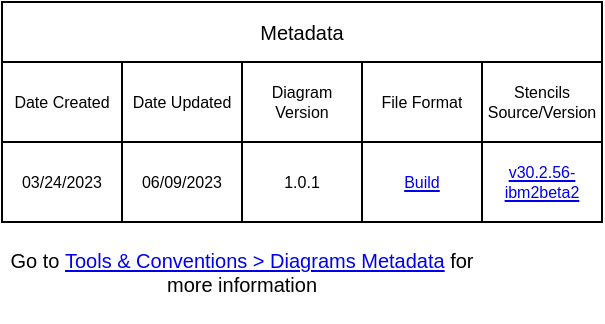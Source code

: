 <mxfile version="20.5.0" type="device" pages="2"><diagram id="vIlMTMybOAadHMXv6DyW" name="Metadata"><mxGraphModel dx="1234" dy="1084" grid="1" gridSize="10" guides="1" tooltips="1" connect="1" arrows="1" fold="1" page="1" pageScale="1" pageWidth="500" pageHeight="300" math="0" shadow="0"><root><mxCell id="0"/><mxCell id="1" parent="0"/><mxCell id="IyyJ1hytR4M2GGRh2fxV-15" value="Metadata" style="shape=table;startSize=30;container=1;collapsible=0;childLayout=tableLayout;fontSize=10;whiteSpace=wrap;" parent="1" vertex="1"><mxGeometry x="100" y="-80" width="300" height="110" as="geometry"/></mxCell><mxCell id="IyyJ1hytR4M2GGRh2fxV-16" value="" style="shape=tableRow;horizontal=0;startSize=0;swimlaneHead=0;swimlaneBody=0;strokeColor=inherit;top=0;left=0;bottom=0;right=0;collapsible=0;dropTarget=0;fillColor=none;points=[[0,0.5],[1,0.5]];portConstraint=eastwest;fontSize=8;" parent="IyyJ1hytR4M2GGRh2fxV-15" vertex="1"><mxGeometry y="30" width="300" height="40" as="geometry"/></mxCell><mxCell id="IyyJ1hytR4M2GGRh2fxV-17" value="Date Created" style="shape=partialRectangle;html=1;whiteSpace=wrap;connectable=0;strokeColor=inherit;overflow=hidden;fillColor=none;top=0;left=0;bottom=0;right=0;pointerEvents=1;fontSize=8;" parent="IyyJ1hytR4M2GGRh2fxV-16" vertex="1"><mxGeometry width="60" height="40" as="geometry"><mxRectangle width="60" height="40" as="alternateBounds"/></mxGeometry></mxCell><mxCell id="IyyJ1hytR4M2GGRh2fxV-18" value="Date Updated" style="shape=partialRectangle;html=1;whiteSpace=wrap;connectable=0;strokeColor=inherit;overflow=hidden;fillColor=none;top=0;left=0;bottom=0;right=0;pointerEvents=1;fontSize=8;" parent="IyyJ1hytR4M2GGRh2fxV-16" vertex="1"><mxGeometry x="60" width="60" height="40" as="geometry"><mxRectangle width="60" height="40" as="alternateBounds"/></mxGeometry></mxCell><mxCell id="IyyJ1hytR4M2GGRh2fxV-19" value="Diagram Version" style="shape=partialRectangle;html=1;whiteSpace=wrap;connectable=0;strokeColor=inherit;overflow=hidden;fillColor=none;top=0;left=0;bottom=0;right=0;pointerEvents=1;fontSize=8;" parent="IyyJ1hytR4M2GGRh2fxV-16" vertex="1"><mxGeometry x="120" width="60" height="40" as="geometry"><mxRectangle width="60" height="40" as="alternateBounds"/></mxGeometry></mxCell><mxCell id="IyyJ1hytR4M2GGRh2fxV-20" value="File Format" style="shape=partialRectangle;html=1;whiteSpace=wrap;connectable=0;strokeColor=inherit;overflow=hidden;fillColor=none;top=0;left=0;bottom=0;right=0;pointerEvents=1;fontSize=8;" parent="IyyJ1hytR4M2GGRh2fxV-16" vertex="1"><mxGeometry x="180" width="60" height="40" as="geometry"><mxRectangle width="60" height="40" as="alternateBounds"/></mxGeometry></mxCell><mxCell id="IyyJ1hytR4M2GGRh2fxV-21" value="Stencils Source/Version" style="shape=partialRectangle;html=1;whiteSpace=wrap;connectable=0;strokeColor=inherit;overflow=hidden;fillColor=none;top=0;left=0;bottom=0;right=0;pointerEvents=1;fontSize=8;" parent="IyyJ1hytR4M2GGRh2fxV-16" vertex="1"><mxGeometry x="240" width="60" height="40" as="geometry"><mxRectangle width="60" height="40" as="alternateBounds"/></mxGeometry></mxCell><mxCell id="IyyJ1hytR4M2GGRh2fxV-22" style="shape=tableRow;horizontal=0;startSize=0;swimlaneHead=0;swimlaneBody=0;strokeColor=inherit;top=0;left=0;bottom=0;right=0;collapsible=0;dropTarget=0;fillColor=none;points=[[0,0.5],[1,0.5]];portConstraint=eastwest;fontSize=8;" parent="IyyJ1hytR4M2GGRh2fxV-15" vertex="1"><mxGeometry y="70" width="300" height="40" as="geometry"/></mxCell><mxCell id="IyyJ1hytR4M2GGRh2fxV-23" value="03/24/2023" style="shape=partialRectangle;html=1;whiteSpace=wrap;connectable=0;strokeColor=inherit;overflow=hidden;fillColor=none;top=0;left=0;bottom=0;right=0;pointerEvents=1;fontSize=8;" parent="IyyJ1hytR4M2GGRh2fxV-22" vertex="1"><mxGeometry width="60" height="40" as="geometry"><mxRectangle width="60" height="40" as="alternateBounds"/></mxGeometry></mxCell><mxCell id="IyyJ1hytR4M2GGRh2fxV-24" value="06/09/2023" style="shape=partialRectangle;html=1;whiteSpace=wrap;connectable=0;strokeColor=inherit;overflow=hidden;fillColor=none;top=0;left=0;bottom=0;right=0;pointerEvents=1;fontSize=8;" parent="IyyJ1hytR4M2GGRh2fxV-22" vertex="1"><mxGeometry x="60" width="60" height="40" as="geometry"><mxRectangle width="60" height="40" as="alternateBounds"/></mxGeometry></mxCell><mxCell id="IyyJ1hytR4M2GGRh2fxV-25" value="1.0.1" style="shape=partialRectangle;html=1;whiteSpace=wrap;connectable=0;strokeColor=inherit;overflow=hidden;fillColor=none;top=0;left=0;bottom=0;right=0;pointerEvents=1;fontSize=8;" parent="IyyJ1hytR4M2GGRh2fxV-22" vertex="1"><mxGeometry x="120" width="60" height="40" as="geometry"><mxRectangle width="60" height="40" as="alternateBounds"/></mxGeometry></mxCell><mxCell id="IyyJ1hytR4M2GGRh2fxV-26" value="&lt;a href=&quot;https://github.ibm.com/ibmcloud/ibm-cloud-stencils#temporary--custom-build&quot;&gt;Build&lt;/a&gt;" style="shape=partialRectangle;html=1;whiteSpace=wrap;connectable=0;strokeColor=inherit;overflow=hidden;fillColor=none;top=0;left=0;bottom=0;right=0;pointerEvents=1;fontSize=8;" parent="IyyJ1hytR4M2GGRh2fxV-22" vertex="1"><mxGeometry x="180" width="60" height="40" as="geometry"><mxRectangle width="60" height="40" as="alternateBounds"/></mxGeometry></mxCell><mxCell id="IyyJ1hytR4M2GGRh2fxV-27" value="&lt;a href=&quot;https://github.ibm.com/ibmcloud/ibm-cloud-stencils/releases/tag/v30.2.56-ibm2beta2&quot;&gt;v30.2.56-ibm2beta2&lt;/a&gt;" style="shape=partialRectangle;html=1;whiteSpace=wrap;connectable=0;strokeColor=inherit;overflow=hidden;fillColor=none;top=0;left=0;bottom=0;right=0;pointerEvents=1;fontSize=8;" parent="IyyJ1hytR4M2GGRh2fxV-22" vertex="1"><mxGeometry x="240" width="60" height="40" as="geometry"><mxRectangle width="60" height="40" as="alternateBounds"/></mxGeometry></mxCell><mxCell id="IyyJ1hytR4M2GGRh2fxV-28" value="&lt;font style=&quot;font-size: 10px;&quot;&gt;Go to&amp;nbsp;&lt;span style=&quot;background-color: initial;&quot;&gt;&lt;a href=&quot;https://github.ibm.com/ibmcloud/ibm-cloud-stencils#tools--conventions&quot;&gt;Tools &amp;amp; Conventions &amp;gt; Diagrams Metadata&lt;/a&gt;&amp;nbsp;for more information&lt;/span&gt;&lt;br&gt;&lt;/font&gt;" style="text;html=1;strokeColor=none;fillColor=none;align=center;verticalAlign=middle;whiteSpace=wrap;rounded=0;fontSize=10;" parent="1" vertex="1"><mxGeometry x="100" y="30" width="240" height="50" as="geometry"/></mxCell></root></mxGraphModel></diagram><diagram id="Uf-vCKCyoRJIk5F-Nuyu" name="Consumer Context"><mxGraphModel dx="1234" dy="784" grid="1" gridSize="10" guides="1" tooltips="1" connect="1" arrows="1" fold="1" page="1" pageScale="1" pageWidth="2500" pageHeight="2000" math="0" shadow="0"><root><mxCell id="0"/><mxCell id="1" parent="0"/><UserObject placeholders="1" label="&lt;font style=&quot;font-size: 14px&quot;&gt;%Primary-Label%&lt;/font&gt;&lt;br&gt;&lt;font style=&quot;font-size: 14px&quot;&gt;%Secondary-Text%&lt;/font&gt;" Badge-Text="" Icon-Name="network--enterprise" Primary-Label="Client's Enterprise Network" Secondary-Text="" id="oiRME1YhY8S8rVqymr99-118"><mxCell style="shape=mxgraph.ibm.base;ibmType=groupl;ibmLayout=expanded;strokeColor=#878d96;html=1;metaEdit=1;whiteSpace=wrap;image=;fontFamily=IBM Plex Sans;fontSize=14;fillColor=default;align=left;verticalAlign=middle;labelPosition=center;verticalLabelPosition=middle;spacing=0;spacingLeft=16;spacingRight=16;spacingTop=0;spacingBottom=0;container=1;collapsible=0;expand=0;recursiveResize=0;fontColor=#000000;" parent="1" vertex="1"><mxGeometry x="33" y="51" width="275" height="1470" as="geometry"/></mxCell></UserObject><UserObject placeholders="1" label="&lt;font style=&quot;font-size: 14px&quot;&gt;%Primary-Label%&lt;/font&gt;&lt;br&gt;&lt;font style=&quot;font-size: 14px&quot;&gt;%Secondary-Text%&lt;/font&gt;" Badge-Text="" Icon-Name="application" Primary-Label="Client's Application" Secondary-Text="" id="oiRME1YhY8S8rVqymr99-1"><mxCell style="shape=mxgraph.ibm.base;ibmType=nodel;ibmLayout=collapsed;strokeColor=#a56eff;fillColor=none;html=1;metaEdit=1;whiteSpace=wrap;image=;fontFamily=IBM Plex Sans;fontSize=14;align=center;verticalAlign=top;labelPosition=center;verticalLabelPosition=bottom;spacing=0;spacingLeft=16;spacingRight=16;spacingTop=0;spacingBottom=4;fontColor=#000000;ibmNoIcon=0;ibmMultiplicity=1;points=[[0,0.1,0,0,0],[0,0.21,0,0,0],[0,0.25,0,0,0],[0,0.29,0,0,0],[0,0.4,0,0,0],[0,0.5,0,0,0],[0,0.6,0,0,0],[0,0.71,0,0,0],[0,0.75,0,0,0],[0,0.79,0,0,0],[0,0.9,0,0,0],[0.1,0,0,0,-8],[0.1,1,0,0,0],[0.21,0,0,0,-8],[0.21,1,0,0,0],[0.25,0,0,0,-8],[0.25,1,0,0,0],[0.29,0,0,0,-8],[0.29,1,0,0,0],[0.4,0,0,0,-8],[0.4,1,0,0,0],[0.5,0,0,0,-8],[0.5,1,0,0,0],[0.6,0,0,0,-8],[0.6,1,0,0,0],[0.71,0,0,0,-8],[0.71,1,0,0,0],[0.75,0,0,0,-8],[0.75,1,0,0,0],[0.79,0,0,0,-8],[0.79,1,0,0,0],[0.9,0,0,0,-8],[0.9,1,0,0,0],[1,0.25,0,8,0],[1,0.6,0,8,0]];" parent="oiRME1YhY8S8rVqymr99-118" vertex="1"><mxGeometry x="85" y="779" width="48" height="48" as="geometry"/></mxCell></UserObject><UserObject placeholders="1" label="&lt;font style=&quot;font-size: 14px&quot;&gt;%Primary-Label%&lt;/font&gt;&lt;br&gt;&lt;font style=&quot;font-size: 14px&quot;&gt;%Secondary-Text%&lt;/font&gt;" Badge-Text="" Icon-Name="terminal" Primary-Label="IBM Cloud CLI " Secondary-Text="(Service)" id="oiRME1YhY8S8rVqymr99-182"><mxCell style="shape=mxgraph.ibm.base;ibmType=nodel;ibmLayout=expanded;strokeColor=#a56eff;fillColor=#f6f2ff;html=1;metaEdit=1;whiteSpace=wrap;image=;fontFamily=IBM Plex Sans;fontSize=14;align=left;verticalAlign=middle;labelPosition=center;verticalLabelPosition=middle;spacing=0;spacingLeft=16;spacingRight=16;spacingTop=0;spacingBottom=0;container=1;collapsible=0;expand=0;recursiveResize=0;" parent="oiRME1YhY8S8rVqymr99-118" vertex="1"><mxGeometry x="15" y="1132" width="210" height="110" as="geometry"/></mxCell></UserObject><mxCell id="oiRME1YhY8S8rVqymr99-121" value="Common Command&lt;br style=&quot;font-size: 14px;&quot;&gt;Line Interface&amp;nbsp;" style="text;html=1;strokeColor=none;fillColor=none;align=center;verticalAlign=middle;whiteSpace=wrap;rounded=0;fontSize=14;fontFamily=IBM Plex Sans;" parent="oiRME1YhY8S8rVqymr99-182" vertex="1"><mxGeometry x="45" y="60" width="120" height="30" as="geometry"/></mxCell><mxCell id="oiRME1YhY8S8rVqymr99-199" style="edgeStyle=orthogonalEdgeStyle;rounded=0;orthogonalLoop=1;jettySize=auto;html=1;exitX=0.5;exitY=0;exitDx=0;exitDy=0;exitPerimeter=0;entryX=0.5;entryY=1;entryDx=0;entryDy=0;entryPerimeter=0;fontFamily=IBM Plex Sans;fontSize=14;startArrow=oval;startFill=1;" parent="oiRME1YhY8S8rVqymr99-118" source="oiRME1YhY8S8rVqymr99-183" target="oiRME1YhY8S8rVqymr99-182" edge="1"><mxGeometry relative="1" as="geometry"/></mxCell><mxCell id="oiRME1YhY8S8rVqymr99-200" value="Manage&lt;br&gt;Service" style="edgeLabel;html=1;align=center;verticalAlign=middle;resizable=0;points=[];fontSize=14;fontFamily=IBM Plex Sans;" parent="oiRME1YhY8S8rVqymr99-199" vertex="1" connectable="0"><mxGeometry x="-0.133" y="1" relative="1" as="geometry"><mxPoint as="offset"/></mxGeometry></mxCell><UserObject placeholders="1" label="&lt;font style=&quot;font-size: 14px&quot;&gt;%Primary-Label%&lt;/font&gt;&lt;br&gt;&lt;font style=&quot;font-size: 14px&quot;&gt;%Secondary-Text%&lt;/font&gt;" Badge-Text="" Icon-Name="group" Primary-Label="Client's Users" Secondary-Text="" id="oiRME1YhY8S8rVqymr99-183"><mxCell style="shape=mxgraph.ibm.base;ibmType=actor;ibmLayout=collapsed;strokeColor=#000000;fillColor=none;html=1;metaEdit=1;whiteSpace=wrap;image=;fontFamily=IBM Plex Sans;fontSize=14;align=center;verticalAlign=top;labelPosition=center;verticalLabelPosition=bottom;spacing=0;spacingLeft=16;spacingRight=16;spacingTop=0;spacingBottom=4;fontColor=#000000;ibmMultiplicity=1;" parent="oiRME1YhY8S8rVqymr99-118" vertex="1"><mxGeometry x="96" y="1340" width="48" height="48" as="geometry"/></mxCell></UserObject><UserObject placeholders="1" label="&lt;font style=&quot;font-size: 14px&quot;&gt;%Primary-Label%&lt;/font&gt;&lt;br&gt;&lt;font style=&quot;font-size: 14px&quot;&gt;%Secondary-Text%&lt;/font&gt;" Badge-Text="" Icon-Name="wikis" Primary-Label="Client's idOP" Secondary-Text="(Service)" id="oiRME1YhY8S8rVqymr99-223"><mxCell style="shape=mxgraph.ibm.base;ibmType=nodel;ibmLayout=expanded;strokeColor=#1192e8;html=1;metaEdit=1;whiteSpace=wrap;image=;fontFamily=IBM Plex Sans;fontSize=14;fillColor=#e5f6ff;align=left;verticalAlign=middle;labelPosition=center;verticalLabelPosition=middle;spacing=0;spacingLeft=16;spacingRight=16;spacingTop=0;spacingBottom=0;container=1;collapsible=0;expand=0;recursiveResize=0;points=[[0,0.1,0,0,0],[0,0.2,0,0,0],[0,0.25,0,0,0],[0,0.3,0,0,0],[0,0.4,0,0,0],[0,0.5,0,0,0],[0,0.6,0,0,0],[0,0.7,0,0,0],[0,0.75,0,0,0],[0,0.8,0,0,0],[0,0.9,0,0,0],[0.1,0,0,0,0],[0.1,1,0,0,0],[0.2,0,0,0,0],[0.2,1,0,0,0],[0.25,0,0,0,0],[0.25,1,0,0,0],[0.3,0,0,0,0],[0.3,1,0,0,0],[0.4,0,0,0,0],[0.4,1,0,0,0],[0.5,0,0,0,0],[0.5,1,0,0,0],[0.6,0,0,0,0],[0.6,1,0,0,0],[0.7,0,0,0,0],[0.7,1,0,0,0],[0.75,0,0,0,0],[0.75,1,0,0,0],[0.8,0,0,0,0],[0.8,1,0,0,0],[0.9,0,0,0,0],[0.9,1,0,0,0],[1,0.5,0,0,0]];" parent="oiRME1YhY8S8rVqymr99-118" vertex="1"><mxGeometry x="15" y="1002" width="210" height="110" as="geometry"/></mxCell></UserObject><mxCell id="oiRME1YhY8S8rVqymr99-224" value="Partner Network&amp;nbsp;&lt;br style=&quot;font-size: 14px;&quot;&gt;Provider" style="text;html=1;strokeColor=none;fillColor=none;align=center;verticalAlign=middle;whiteSpace=wrap;rounded=0;fontSize=14;fontFamily=IBM Plex Sans;" parent="oiRME1YhY8S8rVqymr99-223" vertex="1"><mxGeometry x="45" y="59" width="120" height="30" as="geometry"/></mxCell><UserObject placeholders="1" label="&lt;font style=&quot;font-size: 14px&quot;&gt;%Primary-Label%&lt;/font&gt;&lt;br&gt;&lt;font style=&quot;font-size: 14px&quot;&gt;%Secondary-Text%&lt;/font&gt;" Badge-Text="" Icon-Name="network--public" Primary-Label="Public Network" Secondary-Text="" id="oiRME1YhY8S8rVqymr99-124"><mxCell style="shape=mxgraph.ibm.base;ibmType=groupl;ibmLayout=expanded;strokeColor=#1192e8;html=1;metaEdit=1;whiteSpace=wrap;image=;fontFamily=IBM Plex Sans;fontSize=14;fillColor=default;align=left;verticalAlign=middle;labelPosition=center;verticalLabelPosition=middle;spacing=0;spacingLeft=16;spacingRight=16;spacingTop=0;spacingBottom=0;container=1;collapsible=0;expand=0;recursiveResize=0;fontColor=#000000;" parent="1" vertex="1"><mxGeometry x="308" y="761" width="275" height="760" as="geometry"/></mxCell></UserObject><UserObject placeholders="1" label="&lt;font style=&quot;font-size: 14px&quot;&gt;%Primary-Label%&lt;/font&gt;&lt;br&gt;&lt;font style=&quot;font-size: 14px&quot;&gt;%Secondary-Text%&lt;/font&gt;" Badge-Text="" Icon-Name="load-balancer--global" Primary-Label="GLB WAF DDoS" Secondary-Text="(External Service)" id="oiRME1YhY8S8rVqymr99-216"><mxCell style="shape=mxgraph.ibm.base;ibmType=nodel;ibmLayout=expanded;strokeColor=#1192e8;fillColor=#e5f6ff;html=1;metaEdit=1;whiteSpace=wrap;image=;fontFamily=IBM Plex Sans;fontSize=14;align=left;verticalAlign=middle;labelPosition=center;verticalLabelPosition=middle;spacing=0;spacingLeft=16;spacingRight=16;spacingTop=0;spacingBottom=0;container=1;collapsible=0;expand=0;recursiveResize=0;points=[[0,0.1,0,0,0],[0,0.2,0,0,0],[0,0.25,0,0,0],[0,0.3,0,0,0],[0,0.4,0,0,0],[0,0.5,0,0,0],[0,0.6,0,0,0],[0,0.7,0,0,0],[0,0.75,0,0,0],[0,0.8,0,0,0],[0,0.9,0,0,0],[0.1,0,0,0,0],[0.1,1,0,0,0],[0.2,0,0,0,0],[0.2,1,0,0,0],[0.25,0,0,0,0],[0.25,1,0,0,0],[0.3,0,0,0,0],[0.3,1,0,0,0],[0.4,0,0,0,0],[0.4,1,0,0,0],[0.5,0,0,0,0],[0.5,1,0,0,0],[0.6,0,0,0,0],[0.6,1,0,0,0],[0.7,0,0,0,0],[0.7,1,0,0,0],[0.75,0,0,0,0],[0.75,1,0,0,0],[0.8,0,0,0,0],[0.8,1,0,0,0],[0.9,0,0,0,0],[0.9,1,0,0,0],[1,0.3,0,0,0],[1,0.55,0,0,0],[1,0.75,0,0,0]];" parent="oiRME1YhY8S8rVqymr99-124" vertex="1"><mxGeometry x="15" y="167" width="210" height="110" as="geometry"/></mxCell></UserObject><mxCell id="oiRME1YhY8S8rVqymr99-218" value="Akamai&lt;br&gt;CIS/Cloudflare" style="text;html=1;strokeColor=none;fillColor=none;align=center;verticalAlign=middle;whiteSpace=wrap;rounded=0;fontSize=14;fontFamily=IBM Plex Sans;" parent="oiRME1YhY8S8rVqymr99-216" vertex="1"><mxGeometry x="45" y="62" width="120" height="30" as="geometry"/></mxCell><UserObject placeholders="1" label="&lt;font style=&quot;font-size: 14px&quot;&gt;%Primary-Label%&lt;/font&gt;&lt;br&gt;&lt;font style=&quot;font-size: 14px&quot;&gt;%Secondary-Text%&lt;/font&gt;" Badge-Text="" Icon-Name="load-balancer--global" Primary-Label="GLB WAF DDoS" Secondary-Text="(External Service)" id="oiRME1YhY8S8rVqymr99-220"><mxCell style="shape=mxgraph.ibm.base;ibmType=nodel;ibmLayout=expanded;strokeColor=#1192e8;fillColor=#e5f6ff;html=1;metaEdit=1;whiteSpace=wrap;image=;fontFamily=IBM Plex Sans;fontSize=14;align=left;verticalAlign=middle;labelPosition=center;verticalLabelPosition=middle;spacing=0;spacingLeft=16;spacingRight=16;spacingTop=0;spacingBottom=0;container=1;collapsible=0;expand=0;recursiveResize=0;" parent="oiRME1YhY8S8rVqymr99-124" vertex="1"><mxGeometry x="15" y="484" width="210" height="110" as="geometry"/></mxCell></UserObject><mxCell id="oiRME1YhY8S8rVqymr99-221" value="Akamai&lt;br&gt;CIS/Cloudflare" style="text;html=1;strokeColor=none;fillColor=none;align=center;verticalAlign=middle;whiteSpace=wrap;rounded=0;fontSize=14;fontFamily=IBM Plex Sans;" parent="oiRME1YhY8S8rVqymr99-220" vertex="1"><mxGeometry x="45" y="62" width="120" height="30" as="geometry"/></mxCell><UserObject placeholders="1" label="&lt;font style=&quot;font-size: 14px&quot;&gt;%Primary-Label%&lt;/font&gt;&lt;br&gt;&lt;font style=&quot;font-size: 14px&quot;&gt;%Secondary-Text%&lt;/font&gt;" Badge-Text="" Icon-Name="virtual-private-cloud" Primary-Label="Provider Network" Secondary-Text="" id="oiRME1YhY8S8rVqymr99-126"><mxCell style="shape=mxgraph.ibm.base;ibmType=groupl;ibmLayout=expanded;strokeColor=#1192e8;html=1;metaEdit=1;whiteSpace=wrap;image=;fontFamily=IBM Plex Sans;fontSize=14;fillColor=default;align=left;verticalAlign=middle;labelPosition=center;verticalLabelPosition=middle;spacing=0;spacingLeft=16;spacingRight=16;spacingTop=0;spacingBottom=0;container=1;collapsible=0;expand=0;recursiveResize=0;fontColor=#000000;" parent="1" vertex="1"><mxGeometry x="308" y="51" width="275" height="710" as="geometry"/></mxCell></UserObject><UserObject placeholders="1" label="&lt;font style=&quot;font-size: 14px&quot;&gt;%Primary-Label%&lt;/font&gt;&lt;br&gt;&lt;font style=&quot;font-size: 14px&quot;&gt;%Secondary-Text%&lt;/font&gt;" Badge-Text="" Icon-Name="wikis" Primary-Label="Provider" Secondary-Text="(External Service)" id="oiRME1YhY8S8rVqymr99-196"><mxCell style="shape=mxgraph.ibm.base;ibmType=nodel;ibmLayout=expanded;strokeColor=#0f62fe;html=1;metaEdit=1;whiteSpace=wrap;image=;fontFamily=IBM Plex Sans;fontSize=14;fillColor=#edf5ff;align=left;verticalAlign=middle;labelPosition=center;verticalLabelPosition=middle;spacing=0;spacingLeft=16;spacingRight=16;spacingTop=0;spacingBottom=0;container=1;collapsible=0;expand=0;recursiveResize=0;" parent="oiRME1YhY8S8rVqymr99-126" vertex="1"><mxGeometry x="31" y="289" width="210" height="110" as="geometry"/></mxCell></UserObject><mxCell id="oiRME1YhY8S8rVqymr99-197" value="Partner Network&amp;nbsp;&lt;br style=&quot;font-size: 14px;&quot;&gt;Provider" style="text;html=1;strokeColor=none;fillColor=none;align=center;verticalAlign=middle;whiteSpace=wrap;rounded=0;fontSize=14;fontFamily=IBM Plex Sans;" parent="oiRME1YhY8S8rVqymr99-196" vertex="1"><mxGeometry x="45" y="59" width="120" height="30" as="geometry"/></mxCell><UserObject placeholders="1" label="&lt;font style=&quot;font-size: 14px&quot;&gt;%Primary-Label%&lt;/font&gt;&lt;br&gt;&lt;font style=&quot;font-size: 14px&quot;&gt;%Secondary-Text%&lt;/font&gt;" Badge-Text="" Icon-Name="ibm-cloud" Primary-Label="IBM Cloud" Secondary-Text="" id="oiRME1YhY8S8rVqymr99-127"><mxCell style="shape=mxgraph.ibm.base;ibmType=groupp;ibmLayout=expanded;strokeColor=#1192e8;html=1;metaEdit=1;whiteSpace=wrap;image=;fontFamily=IBM Plex Sans;fontSize=14;fillColor=default;align=left;verticalAlign=middle;labelPosition=center;verticalLabelPosition=middle;spacing=0;spacingLeft=16;spacingRight=16;spacingTop=0;spacingBottom=0;container=1;collapsible=0;expand=0;recursiveResize=0;fontColor=#000000;" parent="1" vertex="1"><mxGeometry x="583" y="51" width="1645" height="1469" as="geometry"/></mxCell></UserObject><UserObject placeholders="1" label="&lt;font style=&quot;font-size: 14px&quot;&gt;%Primary-Label%&lt;/font&gt;&lt;br&gt;&lt;font style=&quot;font-size: 14px&quot;&gt;%Secondary-Text%&lt;/font&gt;" Badge-Text="" Icon-Name="virtual-private-cloud" Primary-Label="Customer Account" Secondary-Text="" id="oiRME1YhY8S8rVqymr99-131"><mxCell style="shape=mxgraph.ibm.base;ibmType=groupl;ibmLayout=expanded;strokeColor=#1192e8;html=1;metaEdit=1;whiteSpace=wrap;image=;fontFamily=IBM Plex Sans;fontSize=14;fillColor=#EDF5FF;align=left;verticalAlign=middle;labelPosition=center;verticalLabelPosition=middle;spacing=0;spacingLeft=16;spacingRight=16;spacingTop=0;spacingBottom=0;container=1;collapsible=0;expand=0;recursiveResize=0;fontColor=#000000;" parent="oiRME1YhY8S8rVqymr99-127" vertex="1"><mxGeometry x="25" y="59" width="1265" height="981" as="geometry"/></mxCell></UserObject><UserObject placeholders="1" label="&lt;font style=&quot;font-size: 14px&quot;&gt;%Primary-Label%&lt;/font&gt;&lt;br&gt;&lt;font style=&quot;font-size: 14px&quot;&gt;%Secondary-Text%&lt;/font&gt;" Badge-Text="" Icon-Name="location" Primary-Label="Region" Secondary-Text="" id="oiRME1YhY8S8rVqymr99-128"><mxCell style="shape=mxgraph.ibm.base;ibmType=groupp;ibmLayout=expanded;strokeColor=#878d96;html=1;metaEdit=1;whiteSpace=wrap;image=;fontFamily=IBM Plex Sans;fontSize=14;fillColor=#f2f4f8;align=left;verticalAlign=middle;labelPosition=center;verticalLabelPosition=middle;spacing=0;spacingLeft=16;spacingRight=16;spacingTop=0;spacingBottom=0;container=1;collapsible=0;expand=0;recursiveResize=0;fontColor=#000000;" parent="oiRME1YhY8S8rVqymr99-131" vertex="1"><mxGeometry x="30" y="50" width="1200" height="910" as="geometry"/></mxCell></UserObject><UserObject placeholders="1" label="&lt;font style=&quot;font-size: 14px&quot;&gt;%Primary-Label%&lt;/font&gt;&lt;br&gt;&lt;font style=&quot;font-size: 14px&quot;&gt;%Secondary-Text%&lt;/font&gt;" Badge-Text="" Icon-Name="ibm-cloud--vpc-endpoints" Primary-Label="VPC " Secondary-Text="" id="oiRME1YhY8S8rVqymr99-129"><mxCell style="shape=mxgraph.ibm.base;ibmType=groupp;ibmLayout=expanded;strokeColor=#1192e8;html=1;metaEdit=1;whiteSpace=wrap;image=;fontFamily=IBM Plex Sans;fontSize=14;fillColor=#EDF5FF;align=left;verticalAlign=middle;labelPosition=center;verticalLabelPosition=middle;spacing=0;spacingLeft=16;spacingRight=16;spacingTop=0;spacingBottom=0;container=1;collapsible=0;expand=0;recursiveResize=0;fontColor=#000000;" parent="oiRME1YhY8S8rVqymr99-128" vertex="1"><mxGeometry x="40" y="68" width="480" height="822" as="geometry"/></mxCell></UserObject><UserObject placeholders="1" label="&lt;font style=&quot;font-size: 14px&quot;&gt;%Primary-Label%&lt;/font&gt;&lt;br&gt;&lt;font style=&quot;font-size: 14px&quot;&gt;%Secondary-Text%&lt;/font&gt;" Badge-Text="" Icon-Name="ibm-cloud--subnets" Primary-Label="Subnet" Secondary-Text="" id="oiRME1YhY8S8rVqymr99-130"><mxCell style="shape=mxgraph.ibm.base;ibmType=groupp;ibmLayout=expanded;strokeColor=#1192e8;html=1;metaEdit=1;whiteSpace=wrap;image=;fontFamily=IBM Plex Sans;fontSize=14;fillColor=#FFFFFF;align=left;verticalAlign=middle;labelPosition=center;verticalLabelPosition=middle;spacing=0;spacingLeft=16;spacingRight=16;spacingTop=0;spacingBottom=0;container=1;collapsible=0;expand=0;recursiveResize=0;fontColor=#000000;" parent="oiRME1YhY8S8rVqymr99-129" vertex="1"><mxGeometry x="40" y="61" width="420" height="459" as="geometry"/></mxCell></UserObject><UserObject placeholders="1" label="&lt;font style=&quot;font-size: 14px&quot;&gt;%Primary-Label%&lt;/font&gt;&lt;br&gt;&lt;font style=&quot;font-size: 14px&quot;&gt;%Secondary-Text%&lt;/font&gt;" Badge-Text="" Icon-Name="virtual-private-cloud" Primary-Label="VPC Resources" Secondary-Text="(TBD)" id="oiRME1YhY8S8rVqymr99-205"><mxCell style="shape=mxgraph.ibm.base;ibmType=nodel;ibmLayout=expanded;strokeColor=#1192e8;fillColor=#EDF5FF;html=1;metaEdit=1;whiteSpace=wrap;image=;fontFamily=IBM Plex Sans;fontSize=14;align=left;verticalAlign=middle;labelPosition=center;verticalLabelPosition=middle;spacing=0;spacingLeft=16;spacingRight=16;spacingTop=0;spacingBottom=0;fontColor=#000000;container=1;collapsible=0;expand=0;recursiveResize=0;" parent="oiRME1YhY8S8rVqymr99-130" vertex="1"><mxGeometry x="101" y="131" width="210" height="199" as="geometry"/></mxCell></UserObject><mxCell id="oiRME1YhY8S8rVqymr99-207" value="Virtual Server Instances&lt;br&gt;Volumes&lt;br&gt;Elastic IP&lt;br&gt;Load Balancer&lt;br&gt;Security Group&lt;br&gt;Virtual Private Endpoints&lt;br&gt;VPC File Service" style="text;html=1;strokeColor=none;fillColor=none;align=center;verticalAlign=middle;whiteSpace=wrap;rounded=0;fontSize=14;fontFamily=IBM Plex Sans;" parent="oiRME1YhY8S8rVqymr99-205" vertex="1"><mxGeometry x="22.5" y="60" width="165" height="122" as="geometry"/></mxCell><UserObject placeholders="1" label="&lt;font style=&quot;font-size: 14px&quot;&gt;%Primary-Label%&lt;/font&gt;&lt;br&gt;&lt;font style=&quot;font-size: 14px&quot;&gt;%Secondary-Text%&lt;/font&gt;" Badge-Text="" Icon-Name="gateway" Primary-Label="Internet Gateway" Secondary-Text="(Resource)" id="oiRME1YhY8S8rVqymr99-204"><mxCell style="shape=mxgraph.ibm.base;ibmType=nodel;ibmLayout=collapsed;strokeColor=#1192e8;fillColor=none;html=1;metaEdit=1;whiteSpace=wrap;image=;fontFamily=IBM Plex Sans;fontSize=14;align=center;verticalAlign=top;labelPosition=center;verticalLabelPosition=bottom;spacing=0;spacingLeft=16;spacingRight=16;spacingTop=0;spacingBottom=4;fontColor=#000000;" parent="oiRME1YhY8S8rVqymr99-129" vertex="1"><mxGeometry x="-20" y="398" width="48" height="48" as="geometry"/></mxCell></UserObject><mxCell id="oiRME1YhY8S8rVqymr99-209" style="edgeStyle=orthogonalEdgeStyle;rounded=0;orthogonalLoop=1;jettySize=auto;html=1;exitX=1;exitY=0.5;exitDx=0;exitDy=0;exitPerimeter=0;entryX=0;entryY=0.7;entryDx=0;entryDy=0;entryPerimeter=0;fontFamily=IBM Plex Sans;fontSize=14;startArrow=classic;startFill=1;endArrow=oval;endFill=1;" parent="oiRME1YhY8S8rVqymr99-129" source="oiRME1YhY8S8rVqymr99-204" target="oiRME1YhY8S8rVqymr99-205" edge="1"><mxGeometry relative="1" as="geometry"/></mxCell><mxCell id="oiRME1YhY8S8rVqymr99-210" value="Connect to&lt;br&gt;Internet" style="edgeLabel;html=1;align=center;verticalAlign=middle;resizable=0;points=[];fontSize=14;fontFamily=IBM Plex Sans;" parent="oiRME1YhY8S8rVqymr99-209" vertex="1" connectable="0"><mxGeometry x="-0.051" y="1" relative="1" as="geometry"><mxPoint as="offset"/></mxGeometry></mxCell><UserObject placeholders="1" label="&lt;font style=&quot;font-size: 14px&quot;&gt;%Primary-Label%&lt;/font&gt;&lt;br&gt;&lt;font style=&quot;font-size: 14px&quot;&gt;%Secondary-Text%&lt;/font&gt;" Badge-Text="" Icon-Name="direct-link" Primary-Label="Direct Link Instance" Secondary-Text="(Resource)" id="oiRME1YhY8S8rVqymr99-203"><mxCell style="shape=mxgraph.ibm.base;ibmType=nodep;ibmLayout=collapsed;strokeColor=none;html=1;metaEdit=1;whiteSpace=wrap;image=;fontFamily=IBM Plex Sans;fontSize=14;fillColor=#1192E8;align=center;verticalAlign=top;labelPosition=center;verticalLabelPosition=bottom;spacing=0;spacingLeft=16;spacingRight=16;spacingTop=0;spacingBottom=4;fontColor=#000000;" parent="oiRME1YhY8S8rVqymr99-129" vertex="1"><mxGeometry x="-20" y="144" width="48" height="48" as="geometry"/></mxCell></UserObject><mxCell id="oiRME1YhY8S8rVqymr99-208" style="edgeStyle=orthogonalEdgeStyle;rounded=0;orthogonalLoop=1;jettySize=auto;html=1;exitX=1;exitY=0.5;exitDx=0;exitDy=0;exitPerimeter=0;entryX=0;entryY=0.3;entryDx=0;entryDy=0;entryPerimeter=0;fontFamily=IBM Plex Sans;fontSize=14;startArrow=oval;startFill=1;" parent="oiRME1YhY8S8rVqymr99-129" source="oiRME1YhY8S8rVqymr99-203" target="oiRME1YhY8S8rVqymr99-205" edge="1"><mxGeometry relative="1" as="geometry"/></mxCell><mxCell id="oiRME1YhY8S8rVqymr99-211" value="Connect&amp;nbsp; to&lt;br&gt;VPC&amp;nbsp;&lt;br&gt;Resource" style="edgeLabel;html=1;align=center;verticalAlign=middle;resizable=0;points=[];fontSize=14;fontFamily=IBM Plex Sans;" parent="oiRME1YhY8S8rVqymr99-208" vertex="1" connectable="0"><mxGeometry x="0.126" relative="1" as="geometry"><mxPoint y="-14" as="offset"/></mxGeometry></mxCell><UserObject placeholders="1" label="&lt;font style=&quot;font-size: 14px&quot;&gt;%Primary-Label%&lt;/font&gt;&lt;br&gt;&lt;font style=&quot;font-size: 14px&quot;&gt;%Secondary-Text%&lt;/font&gt;" Badge-Text="" Icon-Name="cloud-services" Primary-Label="Cloud Services" Secondary-Text="" id="oiRME1YhY8S8rVqymr99-132"><mxCell style="shape=mxgraph.ibm.base;ibmType=groupl;ibmLayout=expanded;strokeColor=#1192e8;html=1;metaEdit=1;whiteSpace=wrap;image=;fontFamily=IBM Plex Sans;fontSize=14;fillColor=#EDF5FF;align=left;verticalAlign=middle;labelPosition=center;verticalLabelPosition=middle;spacing=0;spacingLeft=16;spacingRight=16;spacingTop=0;spacingBottom=0;container=1;collapsible=0;expand=0;recursiveResize=0;fontColor=#000000;" parent="oiRME1YhY8S8rVqymr99-128" vertex="1"><mxGeometry x="530" y="68" width="640" height="822" as="geometry"/></mxCell></UserObject><UserObject placeholders="1" label="&lt;font style=&quot;font-size: 14px&quot;&gt;%Primary-Label%&lt;/font&gt;&lt;br&gt;&lt;font style=&quot;font-size: 14px&quot;&gt;%Secondary-Text%&lt;/font&gt;" Badge-Text="" Icon-Name="Default" Primary-Label="Utility Service" Secondary-Text="(Service)" id="oiRME1YhY8S8rVqymr99-188"><mxCell style="shape=mxgraph.ibm.base;ibmType=nodel;ibmLayout=expanded;strokeColor=#1192E8;fillColor=default;html=1;metaEdit=1;whiteSpace=wrap;image=;fontFamily=IBM Plex Sans;fontSize=14;align=left;verticalAlign=middle;labelPosition=center;verticalLabelPosition=middle;spacing=0;spacingLeft=16;spacingRight=16;spacingTop=0;spacingBottom=0;fontColor=#000000;container=1;collapsible=0;expand=0;recursiveResize=0;" parent="oiRME1YhY8S8rVqymr99-132" vertex="1"><mxGeometry x="20" y="61" width="210" height="110" as="geometry"/></mxCell></UserObject><mxCell id="oiRME1YhY8S8rVqymr99-151" value="NTP, RH Satellite" style="text;html=1;strokeColor=none;fillColor=none;align=center;verticalAlign=middle;whiteSpace=wrap;rounded=0;fontSize=14;fontFamily=IBM Plex Sans;" parent="oiRME1YhY8S8rVqymr99-188" vertex="1"><mxGeometry x="45" y="60" width="120" height="30" as="geometry"/></mxCell><UserObject placeholders="1" label="&lt;font style=&quot;font-size: 14px&quot;&gt;%Primary-Label%&lt;/font&gt;&lt;br&gt;&lt;font style=&quot;font-size: 14px&quot;&gt;%Secondary-Text%&lt;/font&gt;" Badge-Text="" Icon-Name="dns-services" Primary-Label="Private DNS" Secondary-Text="(Service)" id="oiRME1YhY8S8rVqymr99-175"><mxCell style="shape=mxgraph.ibm.base;ibmType=nodel;ibmLayout=expanded;strokeColor=#1192e8;fillColor=default;html=1;metaEdit=1;whiteSpace=wrap;image=;fontFamily=IBM Plex Sans;fontSize=14;align=left;verticalAlign=middle;labelPosition=center;verticalLabelPosition=middle;spacing=0;spacingLeft=16;spacingRight=16;spacingTop=0;spacingBottom=0;fontColor=#000000;container=1;collapsible=0;expand=0;recursiveResize=0;" parent="oiRME1YhY8S8rVqymr99-132" vertex="1"><mxGeometry x="20" y="185" width="210" height="110" as="geometry"/></mxCell></UserObject><mxCell id="oiRME1YhY8S8rVqymr99-147" value="TBD" style="text;html=1;strokeColor=none;fillColor=none;align=center;verticalAlign=middle;whiteSpace=wrap;rounded=0;fontSize=14;fontFamily=IBM Plex Sans;" parent="oiRME1YhY8S8rVqymr99-175" vertex="1"><mxGeometry x="45" y="60" width="120" height="30" as="geometry"/></mxCell><UserObject placeholders="1" label="&lt;font style=&quot;font-size: 14px&quot;&gt;%Primary-Label%&lt;/font&gt;&lt;br&gt;&lt;font style=&quot;font-size: 14px&quot;&gt;%Secondary-Text%&lt;/font&gt;" Badge-Text="" Icon-Name="direct-link" Primary-Label="Direct Link" Secondary-Text="(Service)" id="oiRME1YhY8S8rVqymr99-177"><mxCell style="shape=mxgraph.ibm.base;ibmType=nodep;ibmLayout=expanded;strokeColor=#1192e8;html=1;metaEdit=1;whiteSpace=wrap;image=;fontFamily=IBM Plex Sans;fontSize=14;fillColor=default;align=left;verticalAlign=middle;labelPosition=center;verticalLabelPosition=middle;spacing=0;spacingLeft=16;spacingRight=16;spacingTop=0;spacingBottom=0;fontColor=#000000;container=1;collapsible=0;expand=0;recursiveResize=0;" parent="oiRME1YhY8S8rVqymr99-132" vertex="1"><mxGeometry x="20" y="433" width="210" height="110" as="geometry"/></mxCell></UserObject><mxCell id="oiRME1YhY8S8rVqymr99-145" value="TBD" style="text;html=1;strokeColor=none;fillColor=none;align=center;verticalAlign=middle;whiteSpace=wrap;rounded=0;fontFamily=IBM Plex Sans;fontSize=14;" parent="oiRME1YhY8S8rVqymr99-177" vertex="1"><mxGeometry x="45" y="59" width="120" height="30" as="geometry"/></mxCell><UserObject placeholders="1" label="&lt;font style=&quot;font-size: 14px&quot;&gt;%Primary-Label%&lt;/font&gt;&lt;br&gt;&lt;font style=&quot;font-size: 14px&quot;&gt;%Secondary-Text%&lt;/font&gt;" Badge-Text="" Icon-Name="virtual-private-cloud" Primary-Label="IaaS VPC Services" Secondary-Text="(Service)" id="oiRME1YhY8S8rVqymr99-179"><mxCell style="shape=mxgraph.ibm.base;ibmType=nodel;ibmLayout=expanded;strokeColor=#1192e8;html=1;metaEdit=1;whiteSpace=wrap;image=;fontFamily=IBM Plex Sans;fontSize=14;fillColor=default;align=left;verticalAlign=middle;labelPosition=center;verticalLabelPosition=middle;spacing=0;spacingLeft=16;spacingRight=16;spacingTop=0;spacingBottom=0;container=1;collapsible=0;expand=0;recursiveResize=0;fontColor=#000000;" parent="oiRME1YhY8S8rVqymr99-132" vertex="1"><mxGeometry x="20" y="557" width="210" height="110" as="geometry"/></mxCell></UserObject><mxCell id="oiRME1YhY8S8rVqymr99-134" value="RIAS API" style="text;html=1;strokeColor=none;fillColor=none;align=center;verticalAlign=middle;whiteSpace=wrap;rounded=0;fontSize=14;fontFamily=IBM Plex Sans;" parent="oiRME1YhY8S8rVqymr99-179" vertex="1"><mxGeometry x="60" y="59" width="120" height="30" as="geometry"/></mxCell><UserObject placeholders="1" label="&lt;font style=&quot;font-size: 14px&quot;&gt;%Primary-Label%&lt;/font&gt;&lt;br&gt;&lt;font style=&quot;font-size: 14px&quot;&gt;%Secondary-Text%&lt;/font&gt;" Badge-Text="" Icon-Name="ibm-cloud--transit-gateway" Primary-Label="Transit Gateway" Secondary-Text="(Service)" id="oiRME1YhY8S8rVqymr99-173"><mxCell style="shape=mxgraph.ibm.base;ibmType=nodep;ibmLayout=expanded;strokeColor=#1192e8;html=1;metaEdit=1;whiteSpace=wrap;image=;fontFamily=IBM Plex Sans;fontSize=14;fillColor=default;align=left;verticalAlign=middle;labelPosition=center;verticalLabelPosition=middle;spacing=0;spacingLeft=16;spacingRight=16;spacingTop=0;spacingBottom=0;fontColor=#000000;container=1;collapsible=0;expand=0;recursiveResize=0;" parent="oiRME1YhY8S8rVqymr99-132" vertex="1"><mxGeometry x="20" y="309" width="210" height="110" as="geometry"/></mxCell></UserObject><mxCell id="oiRME1YhY8S8rVqymr99-176" value="TBD" style="text;html=1;strokeColor=none;fillColor=none;align=center;verticalAlign=middle;whiteSpace=wrap;rounded=0;fontFamily=IBM Plex Sans;fontSize=14;" parent="oiRME1YhY8S8rVqymr99-173" vertex="1"><mxGeometry x="60" y="60" width="120" height="30" as="geometry"/></mxCell><mxCell id="oiRME1YhY8S8rVqymr99-191" style="edgeStyle=orthogonalEdgeStyle;rounded=0;orthogonalLoop=1;jettySize=auto;html=1;exitX=1;exitY=0.13;exitDx=0;exitDy=0;exitPerimeter=0;entryX=0;entryY=0.5;entryDx=0;entryDy=0;entryPerimeter=0;fontFamily=IBM Plex Sans;fontSize=14;startArrow=oval;startFill=1;" parent="oiRME1YhY8S8rVqymr99-132" source="oiRME1YhY8S8rVqymr99-187" target="oiRME1YhY8S8rVqymr99-180" edge="1"><mxGeometry relative="1" as="geometry"><Array as="points"><mxPoint x="260" y="695"/><mxPoint x="260" y="116"/></Array></mxGeometry></mxCell><mxCell id="oiRME1YhY8S8rVqymr99-192" style="edgeStyle=orthogonalEdgeStyle;rounded=0;orthogonalLoop=1;jettySize=auto;html=1;exitX=1;exitY=0.32;exitDx=0;exitDy=0;exitPerimeter=0;entryX=0;entryY=0.5;entryDx=0;entryDy=0;entryPerimeter=0;fontFamily=IBM Plex Sans;fontSize=14;startArrow=oval;startFill=1;" parent="oiRME1YhY8S8rVqymr99-132" source="oiRME1YhY8S8rVqymr99-187" target="oiRME1YhY8S8rVqymr99-181" edge="1"><mxGeometry relative="1" as="geometry"><Array as="points"><mxPoint x="280" y="716"/><mxPoint x="280" y="271"/></Array></mxGeometry></mxCell><mxCell id="oiRME1YhY8S8rVqymr99-193" style="edgeStyle=orthogonalEdgeStyle;rounded=0;orthogonalLoop=1;jettySize=auto;html=1;exitX=1;exitY=0.5;exitDx=0;exitDy=0;exitPerimeter=0;entryX=0;entryY=0.5;entryDx=0;entryDy=0;entryPerimeter=0;fontFamily=IBM Plex Sans;fontSize=14;startArrow=oval;startFill=1;" parent="oiRME1YhY8S8rVqymr99-132" source="oiRME1YhY8S8rVqymr99-187" target="oiRME1YhY8S8rVqymr99-186" edge="1"><mxGeometry relative="1" as="geometry"><Array as="points"><mxPoint x="300" y="736"/><mxPoint x="300" y="426"/></Array></mxGeometry></mxCell><mxCell id="oiRME1YhY8S8rVqymr99-194" style="edgeStyle=orthogonalEdgeStyle;rounded=0;orthogonalLoop=1;jettySize=auto;html=1;exitX=1;exitY=0.67;exitDx=0;exitDy=0;exitPerimeter=0;entryX=0;entryY=0.5;entryDx=0;entryDy=0;entryPerimeter=0;fontFamily=IBM Plex Sans;fontSize=14;startArrow=oval;startFill=1;" parent="oiRME1YhY8S8rVqymr99-132" source="oiRME1YhY8S8rVqymr99-187" target="oiRME1YhY8S8rVqymr99-184" edge="1"><mxGeometry relative="1" as="geometry"><Array as="points"><mxPoint x="320" y="755"/><mxPoint x="320" y="581"/></Array></mxGeometry></mxCell><mxCell id="oiRME1YhY8S8rVqymr99-195" style="edgeStyle=orthogonalEdgeStyle;rounded=0;orthogonalLoop=1;jettySize=auto;html=1;exitX=1;exitY=0.85;exitDx=0;exitDy=0;exitPerimeter=0;entryX=0;entryY=0.85;entryDx=0;entryDy=0;entryPerimeter=0;fontFamily=IBM Plex Sans;fontSize=14;startArrow=oval;startFill=1;" parent="oiRME1YhY8S8rVqymr99-132" source="oiRME1YhY8S8rVqymr99-187" target="oiRME1YhY8S8rVqymr99-185" edge="1"><mxGeometry relative="1" as="geometry"/></mxCell><UserObject placeholders="1" label="&lt;font style=&quot;font-size: 14px&quot;&gt;%Primary-Label%&lt;/font&gt;&lt;br&gt;&lt;font style=&quot;font-size: 14px&quot;&gt;%Secondary-Text%&lt;/font&gt;" Badge-Text="" Icon-Name="volume--file-storage" Primary-Label="Catalog Service" Secondary-Text="(Service)" id="oiRME1YhY8S8rVqymr99-187"><mxCell style="shape=mxgraph.ibm.base;ibmType=nodel;ibmLayout=expanded;strokeColor=#1192E8;fillColor=default;html=1;metaEdit=1;whiteSpace=wrap;image=;fontFamily=IBM Plex Sans;fontSize=14;align=left;verticalAlign=middle;labelPosition=center;verticalLabelPosition=middle;spacing=0;spacingLeft=16;spacingRight=16;spacingTop=0;spacingBottom=0;fontColor=#000000;container=1;collapsible=0;expand=0;recursiveResize=0;points=[[0,0.1,0,0,0],[0,0.2,0,0,0],[0,0.25,0,0,0],[0,0.3,0,0,0],[0,0.4,0,0,0],[0,0.5,0,0,0],[0,0.6,0,0,0],[0,0.7,0,0,0],[0,0.75,0,0,0],[0,0.8,0,0,0],[0,0.9,0,0,0],[0.1,0,0,0,0],[0.1,1,0,0,0],[0.2,0,0,0,0],[0.2,1,0,0,0],[0.25,0,0,0,0],[0.25,1,0,0,0],[0.3,0,0,0,0],[0.3,1,0,0,0],[0.4,0,0,0,0],[0.4,1,0,0,0],[0.5,0,0,0,0],[0.5,1,0,0,0],[0.6,0,0,0,0],[0.6,1,0,0,0],[0.7,0,0,0,0],[0.7,1,0,0,0],[0.75,0,0,0,0],[0.75,1,0,0,0],[0.8,0,0,0,0],[0.8,1,0,0,0],[0.9,0,0,0,0],[0.9,1,0,0,0],[1,0.13,0,0,0],[1,0.32,0,0,0],[1,0.5,0,0,0],[1,0.67,0,0,0],[1,0.85,0,0,0]];" parent="oiRME1YhY8S8rVqymr99-132" vertex="1"><mxGeometry x="20" y="681" width="210" height="110" as="geometry"/></mxCell></UserObject><mxCell id="oiRME1YhY8S8rVqymr99-153" value="Any service published&lt;br style=&quot;font-size: 14px;&quot;&gt;in IBM Cloud Global&lt;br style=&quot;font-size: 14px;&quot;&gt;Catalog" style="text;html=1;strokeColor=none;fillColor=none;align=center;verticalAlign=middle;whiteSpace=wrap;rounded=0;fontSize=14;fontFamily=IBM Plex Sans;" parent="oiRME1YhY8S8rVqymr99-187" vertex="1"><mxGeometry x="27" y="63" width="156" height="30" as="geometry"/></mxCell><UserObject placeholders="1" label="&lt;font style=&quot;font-size: 14px&quot;&gt;%Primary-Label%&lt;/font&gt;&lt;br&gt;&lt;font style=&quot;font-size: 14px&quot;&gt;%Secondary-Text%&lt;/font&gt;" Badge-Text="" Icon-Name="cloud--monitoring" Primary-Label="Monitoring" Secondary-Text="(Service)" id="oiRME1YhY8S8rVqymr99-185"><mxCell style="shape=mxgraph.ibm.base;ibmType=nodel;ibmLayout=expanded;strokeColor=#009d9a;fillColor=default;html=1;metaEdit=1;whiteSpace=wrap;image=;fontFamily=IBM Plex Sans;fontSize=14;align=left;verticalAlign=middle;labelPosition=center;verticalLabelPosition=middle;spacing=0;spacingLeft=16;spacingRight=16;spacingTop=0;spacingBottom=0;fontColor=#000000;container=1;collapsible=0;expand=0;recursiveResize=0;points=[[0,0.1,0,0,0],[0,0.2,0,0,0],[0,0.25,0,0,0],[0,0.3,0,0,0],[0,0.4,0,0,0],[0,0.5,0,0,0],[0,0.6,0,0,0],[0,0.85,0,0,0],[0.1,0,0,0,0],[0.1,1,0,0,0],[0.2,0,0,0,0],[0.2,1,0,0,0],[0.25,0,0,0,0],[0.25,1,0,0,0],[0.3,0,0,0,0],[0.3,1,0,0,0],[0.4,0,0,0,0],[0.4,1,0,0,0],[0.5,0,0,0,0],[0.5,1,0,0,0],[0.6,0,0,0,0],[0.6,1,0,0,0],[0.7,0,0,0,0],[0.7,1,0,0,0],[0.75,0,0,0,0],[0.75,1,0,0,0],[0.8,0,0,0,0],[0.8,1,0,0,0],[0.9,0,0,0,0],[0.9,1,0,0,0],[1,0.5,0,0,0]];" parent="oiRME1YhY8S8rVqymr99-132" vertex="1"><mxGeometry x="390" y="681" width="210" height="110" as="geometry"/></mxCell></UserObject><mxCell id="oiRME1YhY8S8rVqymr99-163" value="Collects, stores, search and visualize metrics about services status" style="text;html=1;strokeColor=none;fillColor=none;align=center;verticalAlign=middle;whiteSpace=wrap;rounded=0;fontSize=14;fontFamily=IBM Plex Sans;" parent="oiRME1YhY8S8rVqymr99-185" vertex="1"><mxGeometry x="36" y="63" width="153" height="30" as="geometry"/></mxCell><UserObject placeholders="1" label="&lt;font style=&quot;font-size: 14px&quot;&gt;%Primary-Label%&lt;/font&gt;&lt;br&gt;&lt;font style=&quot;font-size: 14px&quot;&gt;%Secondary-Text%&lt;/font&gt;" Badge-Text="" Icon-Name="cloud--logging" Primary-Label="Logging" Secondary-Text="(Service)" id="oiRME1YhY8S8rVqymr99-184"><mxCell style="shape=mxgraph.ibm.base;ibmType=nodel;ibmLayout=expanded;strokeColor=#009d9a;fillColor=default;html=1;metaEdit=1;whiteSpace=wrap;image=;fontFamily=IBM Plex Sans;fontSize=14;align=left;verticalAlign=middle;labelPosition=center;verticalLabelPosition=middle;spacing=0;spacingLeft=16;spacingRight=16;spacingTop=0;spacingBottom=0;fontColor=#000000;container=1;collapsible=0;expand=0;recursiveResize=0;points=[[0,0.1,0,0,0],[0,0.2,0,0,0],[0,0.25,0,0,0],[0,0.3,0,0,0],[0,0.4,0,0,0],[0,0.5,0,0,0],[0,0.6,0,0,0],[0,0.7,0,0,0],[0,0.75,0,0,0],[0,0.8,0,0,0],[0,0.9,0,0,0],[0.1,0,0,0,0],[0.1,1,0,0,0],[0.2,0,0,0,0],[0.2,1,0,0,0],[0.25,0,0,0,0],[0.25,1,0,0,0],[0.3,0,0,0,0],[0.3,1,0,0,0],[0.4,0,0,0,0],[0.4,1,0,0,0],[0.5,0,0,0,0],[0.5,1,0,0,0],[0.6,0,0,0,0],[0.6,1,0,0,0],[0.7,0,0,0,0],[0.7,1,0,0,0],[0.75,0,0,0,0],[0.75,1,0,0,0],[0.8,0,0,0,0],[0.8,1,0,0,0],[0.9,0,0,0,0],[0.9,1,0,0,0],[1,0.5,0,0,0]];" parent="oiRME1YhY8S8rVqymr99-132" vertex="1"><mxGeometry x="390" y="526" width="210" height="110" as="geometry"/></mxCell></UserObject><mxCell id="oiRME1YhY8S8rVqymr99-155" value="Collects, stores and analyzes services' log data" style="text;html=1;strokeColor=none;fillColor=none;align=center;verticalAlign=middle;whiteSpace=wrap;rounded=0;fontFamily=IBM Plex Sans;fontSize=14;" parent="oiRME1YhY8S8rVqymr99-184" vertex="1"><mxGeometry x="20" y="64" width="170" height="30" as="geometry"/></mxCell><UserObject placeholders="1" label="&lt;font style=&quot;font-size: 14px&quot;&gt;%Primary-Label%&lt;/font&gt;&lt;br&gt;&lt;font style=&quot;font-size: 14px&quot;&gt;%Secondary-Text%&lt;/font&gt;" Badge-Text="" Icon-Name="cloud--auditing" Primary-Label="Activity Tracker" Secondary-Text="(Service)" id="oiRME1YhY8S8rVqymr99-186"><mxCell style="shape=mxgraph.ibm.base;ibmType=nodel;ibmLayout=expanded;strokeColor=#009d9a;fillColor=default;html=1;metaEdit=1;whiteSpace=wrap;image=;fontFamily=IBM Plex Sans;fontSize=14;align=left;verticalAlign=middle;labelPosition=center;verticalLabelPosition=middle;spacing=0;spacingLeft=16;spacingRight=16;spacingTop=0;spacingBottom=0;fontColor=#000000;container=1;collapsible=0;expand=0;recursiveResize=0;points=[[0,0.1,0,0,0],[0,0.2,0,0,0],[0,0.25,0,0,0],[0,0.3,0,0,0],[0,0.4,0,0,0],[0,0.5,0,0,0],[0,0.6,0,0,0],[0,0.7,0,0,0],[0,0.75,0,0,0],[0,0.8,0,0,0],[0,0.9,0,0,0],[0.1,0,0,0,0],[0.1,1,0,0,0],[0.2,0,0,0,0],[0.2,1,0,0,0],[0.25,0,0,0,0],[0.25,1,0,0,0],[0.3,0,0,0,0],[0.3,1,0,0,0],[0.4,0,0,0,0],[0.4,1,0,0,0],[0.5,0,0,0,0],[0.5,1,0,0,0],[0.6,0,0,0,0],[0.6,1,0,0,0],[0.7,0,0,0,0],[0.7,1,0,0,0],[0.75,0,0,0,0],[0.75,1,0,0,0],[0.8,0,0,0,0],[0.8,1,0,0,0],[0.9,0,0,0,0],[0.9,1,0,0,0],[1,0.5,0,0,0]];" parent="oiRME1YhY8S8rVqymr99-132" vertex="1"><mxGeometry x="390" y="371" width="210" height="110" as="geometry"/></mxCell></UserObject><mxCell id="oiRME1YhY8S8rVqymr99-157" value="Collects, stores, and analyzes services' audit events" style="text;html=1;strokeColor=none;fillColor=none;align=center;verticalAlign=middle;whiteSpace=wrap;rounded=0;fontFamily=IBM Plex Sans;fontSize=14;" parent="oiRME1YhY8S8rVqymr99-186" vertex="1"><mxGeometry x="21.5" y="64" width="167" height="30" as="geometry"/></mxCell><UserObject placeholders="1" label="&lt;font style=&quot;font-size: 14px&quot;&gt;%Primary-Label%&lt;/font&gt;&lt;br&gt;&lt;font style=&quot;font-size: 14px&quot;&gt;%Secondary-Text%&lt;/font&gt;" Badge-Text="" Icon-Name="password" Primary-Label="Key Protect" Secondary-Text="(Service)" id="oiRME1YhY8S8rVqymr99-181"><mxCell style="shape=mxgraph.ibm.base;ibmType=nodel;ibmLayout=expanded;strokeColor=#fa4d56;fillColor=default;html=1;metaEdit=1;whiteSpace=wrap;image=;fontFamily=IBM Plex Sans;fontSize=14;align=left;verticalAlign=middle;labelPosition=center;verticalLabelPosition=middle;spacing=0;spacingLeft=16;spacingRight=16;spacingTop=0;spacingBottom=0;fontColor=#000000;container=1;collapsible=0;expand=0;recursiveResize=0;points=[[0,0.1,0,0,0],[0,0.2,0,0,0],[0,0.25,0,0,0],[0,0.3,0,0,0],[0,0.4,0,0,0],[0,0.5,0,0,0],[0,0.6,0,0,0],[0,0.7,0,0,0],[0,0.75,0,0,0],[0,0.8,0,0,0],[0,0.9,0,0,0],[0.1,0,0,0,0],[0.1,1,0,0,0],[0.2,0,0,0,0],[0.2,1,0,0,0],[0.25,0,0,0,0],[0.25,1,0,0,0],[0.3,0,0,0,0],[0.3,1,0,0,0],[0.4,0,0,0,0],[0.4,1,0,0,0],[0.5,0,0,0,0],[0.5,1,0,0,0],[0.6,0,0,0,0],[0.6,1,0,0,0],[0.7,0,0,0,0],[0.7,1,0,0,0],[0.75,0,0,0,0],[0.75,1,0,0,0],[0.8,0,0,0,0],[0.8,1,0,0,0],[0.9,0,0,0,0],[0.9,1,0,0,0],[1,0.5,0,0,0]];" parent="oiRME1YhY8S8rVqymr99-132" vertex="1"><mxGeometry x="390" y="216" width="210" height="110" as="geometry"/></mxCell></UserObject><mxCell id="oiRME1YhY8S8rVqymr99-171" value="Life-cycle management for encryption keys" style="text;html=1;strokeColor=none;fillColor=none;align=center;verticalAlign=middle;whiteSpace=wrap;rounded=0;fontSize=14;fontFamily=IBM Plex Sans;" parent="oiRME1YhY8S8rVqymr99-181" vertex="1"><mxGeometry x="40" y="64" width="155" height="30" as="geometry"/></mxCell><UserObject placeholders="1" label="&lt;font style=&quot;font-size: 14px&quot;&gt;%Primary-Label%&lt;/font&gt;&lt;br&gt;&lt;font style=&quot;font-size: 14px&quot;&gt;%Secondary-Text%&lt;/font&gt;" Badge-Text="" Icon-Name="policy" Primary-Label="Certificate Manager" Secondary-Text="(Service)" id="oiRME1YhY8S8rVqymr99-180"><mxCell style="shape=mxgraph.ibm.base;ibmType=nodel;ibmLayout=expanded;strokeColor=#fa4d56;fillColor=default;html=1;metaEdit=1;whiteSpace=wrap;image=;fontFamily=IBM Plex Sans;fontSize=14;align=left;verticalAlign=middle;labelPosition=center;verticalLabelPosition=middle;spacing=0;spacingLeft=16;spacingRight=16;spacingTop=0;spacingBottom=0;fontColor=#000000;container=1;collapsible=0;expand=0;recursiveResize=0;" parent="oiRME1YhY8S8rVqymr99-132" vertex="1"><mxGeometry x="390" y="61" width="210" height="110" as="geometry"/></mxCell></UserObject><mxCell id="oiRME1YhY8S8rVqymr99-161" value="Life-cycle management for encryption keys" style="text;html=1;strokeColor=none;fillColor=none;align=center;verticalAlign=middle;whiteSpace=wrap;rounded=0;fontFamily=IBM Plex Sans;fontSize=14;" parent="oiRME1YhY8S8rVqymr99-180" vertex="1"><mxGeometry x="28.5" y="60" width="153" height="30" as="geometry"/></mxCell><mxCell id="oiRME1YhY8S8rVqymr99-212" style="edgeStyle=orthogonalEdgeStyle;rounded=0;orthogonalLoop=1;jettySize=auto;html=1;exitX=0.5;exitY=0;exitDx=0;exitDy=0;exitPerimeter=0;entryX=0;entryY=0.5;entryDx=0;entryDy=0;entryPerimeter=0;fontFamily=IBM Plex Sans;fontSize=14;startArrow=oval;startFill=1;endArrow=classic;endFill=1;" parent="oiRME1YhY8S8rVqymr99-128" source="oiRME1YhY8S8rVqymr99-205" target="oiRME1YhY8S8rVqymr99-188" edge="1"><mxGeometry relative="1" as="geometry"><Array as="points"><mxPoint x="286" y="184"/></Array></mxGeometry></mxCell><mxCell id="oiRME1YhY8S8rVqymr99-214" value="Sycronize&lt;br&gt;Time" style="edgeLabel;html=1;align=center;verticalAlign=middle;resizable=0;points=[];fontSize=14;fontFamily=IBM Plex Sans;" parent="oiRME1YhY8S8rVqymr99-212" vertex="1" connectable="0"><mxGeometry x="-0.233" y="1" relative="1" as="geometry"><mxPoint x="60" y="1" as="offset"/></mxGeometry></mxCell><mxCell id="oiRME1YhY8S8rVqymr99-213" style="edgeStyle=orthogonalEdgeStyle;rounded=0;orthogonalLoop=1;jettySize=auto;html=1;entryX=0;entryY=0.5;entryDx=0;entryDy=0;entryPerimeter=0;fontFamily=IBM Plex Sans;fontSize=14;startArrow=oval;startFill=1;endArrow=classic;endFill=1;exitX=1.005;exitY=0.238;exitDx=0;exitDy=0;exitPerimeter=0;" parent="oiRME1YhY8S8rVqymr99-128" source="oiRME1YhY8S8rVqymr99-205" target="oiRME1YhY8S8rVqymr99-175" edge="1"><mxGeometry relative="1" as="geometry"><mxPoint x="380" y="308" as="sourcePoint"/></mxGeometry></mxCell><mxCell id="oiRME1YhY8S8rVqymr99-215" value="Resolve FQDN" style="edgeLabel;html=1;align=center;verticalAlign=middle;resizable=0;points=[];fontSize=14;fontFamily=IBM Plex Sans;" parent="oiRME1YhY8S8rVqymr99-213" vertex="1" connectable="0"><mxGeometry x="-0.135" y="2" relative="1" as="geometry"><mxPoint x="-14" y="3" as="offset"/></mxGeometry></mxCell><UserObject placeholders="1" label="&lt;font style=&quot;font-size: 14px&quot;&gt;%Primary-Label%&lt;/font&gt;&lt;br&gt;&lt;font style=&quot;font-size: 14px&quot;&gt;%Secondary-Text%&lt;/font&gt;" Badge-Text="" Icon-Name="cloud-services" Primary-Label="Platform Services" Secondary-Text="" id="oiRME1YhY8S8rVqymr99-198"><mxCell style="shape=mxgraph.ibm.base;ibmType=groupp;ibmLayout=expanded;strokeColor=#1192e8;html=1;metaEdit=1;whiteSpace=wrap;image=;fontFamily=IBM Plex Sans;fontSize=14;fillColor=#EDF5FF;align=left;verticalAlign=middle;labelPosition=center;verticalLabelPosition=middle;spacing=0;spacingLeft=16;spacingRight=16;spacingTop=0;spacingBottom=0;container=1;collapsible=0;expand=0;recursiveResize=0;fontColor=#000000;" parent="oiRME1YhY8S8rVqymr99-127" vertex="1"><mxGeometry x="25" y="1083" width="1265" height="311" as="geometry"/></mxCell></UserObject><UserObject placeholders="1" label="&lt;font style=&quot;font-size: 14px&quot;&gt;%Primary-Label%&lt;/font&gt;&lt;br&gt;&lt;font style=&quot;font-size: 14px&quot;&gt;%Secondary-Text%&lt;/font&gt;" Badge-Text="" Icon-Name="gui--management" Primary-Label="Cloud Console" Secondary-Text="(Service)" id="oiRME1YhY8S8rVqymr99-227"><mxCell style="shape=mxgraph.ibm.base;ibmType=nodel;ibmLayout=expanded;strokeColor=#009d9a;fillColor=default;html=1;metaEdit=1;whiteSpace=wrap;image=;fontFamily=IBM Plex Sans;fontSize=14;align=left;verticalAlign=middle;labelPosition=center;verticalLabelPosition=middle;spacing=0;spacingLeft=16;spacingRight=16;spacingTop=0;spacingBottom=0;fontColor=#000000;container=1;collapsible=0;expand=0;recursiveResize=0;points=[[0,0.1,0,0,0],[0,0.2,0,0,0],[0,0.25,0,0,0],[0,0.3,0,0,0],[0,0.4,0,0,0],[0,0.5,0,0,0],[0,0.6,0,0,0],[0,0.7,0,0,0],[0,0.75,0,0,0],[0,0.8,0,0,0],[0,0.9,0,0,0],[0.1,0,0,0,0],[0.1,1,0,0,0],[0.2,0,0,0,0],[0.2,1,0,0,0],[0.25,0,0,0,0],[0.25,1,0,0,0],[0.3,0,0,0,0],[0.3,1,0,0,0],[0.4,0,0,0,0],[0.4,1,0,0,0],[0.5,0,0,0,0],[0.5,1,0,0,0],[0.6,0,0,0,0],[0.6,1,0,0,0],[0.7,0,0,0,0],[0.7,1,0,0,0],[0.75,0,0,0,0],[0.75,1,0,0,0],[0.8,0,0,0,0],[0.8,1,0,0,0],[0.9,0,0,0,0],[0.9,1,0,0,0],[1,0.4,0,0,0],[1,0.7,0,0,0]];" parent="oiRME1YhY8S8rVqymr99-198" vertex="1"><mxGeometry x="242" y="31" width="210" height="110" as="geometry"/></mxCell></UserObject><mxCell id="oiRME1YhY8S8rVqymr99-229" value="Common UI and Portal" style="text;html=1;strokeColor=none;fillColor=none;align=center;verticalAlign=middle;whiteSpace=wrap;rounded=0;fontSize=14;fontFamily=IBM Plex Sans;" parent="oiRME1YhY8S8rVqymr99-227" vertex="1"><mxGeometry x="45" y="58" width="120" height="30" as="geometry"/></mxCell><UserObject placeholders="1" label="&lt;font style=&quot;font-size: 14px&quot;&gt;%Primary-Label%&lt;/font&gt;&lt;br&gt;&lt;font style=&quot;font-size: 14px&quot;&gt;%Secondary-Text%&lt;/font&gt;" Badge-Text="" Icon-Name="id-management" Primary-Label="Identity Access Management" Secondary-Text="(Service)" id="oiRME1YhY8S8rVqymr99-230"><mxCell style="shape=mxgraph.ibm.base;ibmType=nodel;ibmLayout=expanded;strokeColor=#fa4d56;fillColor=default;html=1;metaEdit=1;whiteSpace=wrap;image=;fontFamily=IBM Plex Sans;fontSize=14;align=left;verticalAlign=middle;labelPosition=center;verticalLabelPosition=middle;spacing=0;spacingLeft=17;spacingRight=16;spacingTop=0;spacingBottom=-12;fontColor=#000000;container=1;collapsible=0;expand=0;recursiveResize=0;points=[[0,0.1,0,0,0],[0,0.2,0,0,0],[0,0.25,0,0,0],[0,0.3,0,0,0],[0,0.4,0,0,0],[0,0.5,0,0,0],[0,0.6,0,0,0],[0,0.7,0,0,0],[0,0.75,0,0,0],[0,0.8,0,0,0],[0,0.9,0,0,0],[0.1,0,0,0,0],[0.1,1,0,0,0],[0.2,0,0,0,0],[0.2,1,0,0,0],[0.25,0,0,0,0],[0.25,1,0,0,0],[0.3,0,0,0,0],[0.3,1,0,0,0],[0.4,0,0,0,0],[0.4,1,0,0,0],[0.5,0,0,0,0],[0.5,1,0,0,0],[0.6,0,0,0,0],[0.6,1,0,0,0],[0.7,0,0,0,0],[0.7,1,0,0,0],[0.75,0,0,0,0],[0.75,1,0,0,0],[0.8,0,0,0,0],[0.8,1,0,0,0],[0.9,0,0,0,0],[0.9,1,0,0,0],[1,0.4,0,0,0],[1,0.7,0,0,0]];" parent="oiRME1YhY8S8rVqymr99-198" vertex="1"><mxGeometry x="242" y="176" width="210" height="110" as="geometry"/></mxCell></UserObject><mxCell id="oiRME1YhY8S8rVqymr99-231" value="Manage user and service identities, authorization policies" style="text;html=1;strokeColor=none;fillColor=none;align=center;verticalAlign=middle;whiteSpace=wrap;rounded=0;fontSize=14;fontFamily=IBM Plex Sans;" parent="oiRME1YhY8S8rVqymr99-230" vertex="1"><mxGeometry x="28.5" y="66" width="155" height="30" as="geometry"/></mxCell><mxCell id="oiRME1YhY8S8rVqymr99-233" style="edgeStyle=orthogonalEdgeStyle;rounded=0;orthogonalLoop=1;jettySize=auto;html=1;exitX=1;exitY=0.7;exitDx=0;exitDy=0;exitPerimeter=0;entryX=1;entryY=0.4;entryDx=0;entryDy=0;entryPerimeter=0;fontFamily=IBM Plex Sans;fontSize=14;startArrow=oval;startFill=1;endArrow=classic;endFill=1;" parent="oiRME1YhY8S8rVqymr99-198" source="oiRME1YhY8S8rVqymr99-227" target="oiRME1YhY8S8rVqymr99-230" edge="1"><mxGeometry relative="1" as="geometry"><Array as="points"><mxPoint x="542" y="108"/><mxPoint x="542" y="220"/></Array></mxGeometry></mxCell><mxCell id="oiRME1YhY8S8rVqymr99-234" value="Login/Token&lt;br&gt;authentication&lt;br&gt;Check Authorization" style="edgeLabel;html=1;align=center;verticalAlign=middle;resizable=0;points=[];fontSize=14;fontFamily=IBM Plex Sans;labelBackgroundColor=#EDF5FF;" parent="oiRME1YhY8S8rVqymr99-233" vertex="1" connectable="0"><mxGeometry x="-0.066" y="1" relative="1" as="geometry"><mxPoint y="1" as="offset"/></mxGeometry></mxCell><UserObject placeholders="1" label="&lt;font style=&quot;font-size: 14px&quot;&gt;%Primary-Label%&lt;/font&gt;&lt;br&gt;&lt;font style=&quot;font-size: 14px&quot;&gt;%Secondary-Text%&lt;/font&gt;" Badge-Text="" Icon-Name="mobile" Primary-Label="Notifications" Secondary-Text="(Service)" id="oiRME1YhY8S8rVqymr99-252"><mxCell style="shape=mxgraph.ibm.base;ibmType=nodel;ibmLayout=expanded;strokeColor=#009D9A;fillColor=default;html=1;metaEdit=1;whiteSpace=wrap;image=;fontFamily=IBM Plex Sans;fontSize=14;align=left;verticalAlign=middle;labelPosition=center;verticalLabelPosition=middle;spacing=0;spacingLeft=16;spacingRight=16;spacingTop=0;spacingBottom=0;labelBackgroundColor=none;fontColor=#000000;container=1;collapsible=0;expand=0;recursiveResize=0;" parent="oiRME1YhY8S8rVqymr99-198" vertex="1"><mxGeometry x="720" y="176" width="210" height="110" as="geometry"/></mxCell></UserObject><mxCell id="oiRME1YhY8S8rVqymr99-253" value="Send notifications to clients" style="text;html=1;strokeColor=none;fillColor=none;align=center;verticalAlign=middle;whiteSpace=wrap;rounded=0;fontSize=14;fontFamily=IBM Plex Sans;" parent="oiRME1YhY8S8rVqymr99-252" vertex="1"><mxGeometry x="45" y="62" width="120" height="30" as="geometry"/></mxCell><mxCell id="oiRME1YhY8S8rVqymr99-228" style="edgeStyle=orthogonalEdgeStyle;rounded=0;orthogonalLoop=1;jettySize=auto;html=1;exitX=0.5;exitY=0;exitDx=0;exitDy=0;exitPerimeter=0;entryX=0;entryY=0.9;entryDx=0;entryDy=0;entryPerimeter=0;fontFamily=IBM Plex Sans;fontSize=14;startArrow=oval;startFill=1;endArrow=classic;endFill=1;" parent="oiRME1YhY8S8rVqymr99-127" source="oiRME1YhY8S8rVqymr99-227" target="oiRME1YhY8S8rVqymr99-187" edge="1"><mxGeometry relative="1" as="geometry"/></mxCell><mxCell id="Se_DiAE32iclTuKT1Tw--39" value="Manage Service" style="edgeLabel;html=1;align=center;verticalAlign=middle;resizable=0;points=[];fontSize=14;fontFamily=IBM Plex Sans;labelBackgroundColor=#EDF5FF;" parent="oiRME1YhY8S8rVqymr99-228" vertex="1" connectable="0"><mxGeometry x="0.02" relative="1" as="geometry"><mxPoint x="47" y="-3" as="offset"/></mxGeometry></mxCell><mxCell id="oiRME1YhY8S8rVqymr99-254" style="edgeStyle=orthogonalEdgeStyle;rounded=0;orthogonalLoop=1;jettySize=auto;html=1;exitX=1;exitY=0.4;exitDx=0;exitDy=0;exitPerimeter=0;entryX=1;entryY=0.5;entryDx=0;entryDy=0;entryPerimeter=0;fontFamily=IBM Plex Sans;fontSize=14;startArrow=oval;startFill=1;endArrow=classic;endFill=1;" parent="oiRME1YhY8S8rVqymr99-127" source="oiRME1YhY8S8rVqymr99-227" target="oiRME1YhY8S8rVqymr99-184" edge="1"><mxGeometry relative="1" as="geometry"><Array as="points"><mxPoint x="1265" y="1158"/><mxPoint x="1265" y="758"/></Array></mxGeometry></mxCell><mxCell id="oiRME1YhY8S8rVqymr99-255" style="edgeStyle=orthogonalEdgeStyle;rounded=0;orthogonalLoop=1;jettySize=auto;html=1;exitX=1;exitY=0.4;exitDx=0;exitDy=0;exitPerimeter=0;entryX=1;entryY=0.5;entryDx=0;entryDy=0;entryPerimeter=0;fontFamily=IBM Plex Sans;fontSize=14;startArrow=oval;startFill=1;endArrow=classic;endFill=1;" parent="oiRME1YhY8S8rVqymr99-127" source="oiRME1YhY8S8rVqymr99-227" target="oiRME1YhY8S8rVqymr99-185" edge="1"><mxGeometry relative="1" as="geometry"><Array as="points"><mxPoint x="1265" y="1158"/><mxPoint x="1265" y="913"/></Array></mxGeometry></mxCell><mxCell id="oiRME1YhY8S8rVqymr99-256" style="edgeStyle=orthogonalEdgeStyle;rounded=0;orthogonalLoop=1;jettySize=auto;html=1;exitX=1;exitY=0.4;exitDx=0;exitDy=0;exitPerimeter=0;entryX=1;entryY=0.5;entryDx=0;entryDy=0;entryPerimeter=0;fontFamily=IBM Plex Sans;fontSize=14;startArrow=oval;startFill=1;endArrow=classic;endFill=1;" parent="oiRME1YhY8S8rVqymr99-127" source="oiRME1YhY8S8rVqymr99-227" target="oiRME1YhY8S8rVqymr99-186" edge="1"><mxGeometry relative="1" as="geometry"><Array as="points"><mxPoint x="1265" y="1158"/><mxPoint x="1265" y="603"/></Array></mxGeometry></mxCell><mxCell id="oiRME1YhY8S8rVqymr99-257" style="edgeStyle=orthogonalEdgeStyle;rounded=0;orthogonalLoop=1;jettySize=auto;html=1;exitX=1;exitY=0.4;exitDx=0;exitDy=0;exitPerimeter=0;entryX=1;entryY=0.5;entryDx=0;entryDy=0;entryPerimeter=0;fontFamily=IBM Plex Sans;fontSize=14;startArrow=oval;startFill=1;endArrow=classic;endFill=1;" parent="oiRME1YhY8S8rVqymr99-127" source="oiRME1YhY8S8rVqymr99-227" target="oiRME1YhY8S8rVqymr99-181" edge="1"><mxGeometry relative="1" as="geometry"><Array as="points"><mxPoint x="1265" y="1158"/><mxPoint x="1265" y="448"/></Array></mxGeometry></mxCell><mxCell id="o0j2ibJ8gR63qafmgSWF-1" value="&lt;font style=&quot;font-size: 14px&quot;&gt;Manage Encryption Keys, Audit Logs,&lt;br&gt;Monitoring Dashboard, Trouble Shooting Logs&lt;br&gt;&lt;/font&gt;" style="edgeLabel;html=1;align=center;verticalAlign=middle;resizable=0;points=[];labelBackgroundColor=#EDF5FF;fontFamily=IBM Plex Sans;" parent="oiRME1YhY8S8rVqymr99-257" vertex="1" connectable="0"><mxGeometry x="-0.669" y="-2" relative="1" as="geometry"><mxPoint as="offset"/></mxGeometry></mxCell><UserObject placeholders="1" label="&lt;font style=&quot;font-size: 14px&quot;&gt;%Primary-Label%&lt;/font&gt;&lt;br&gt;&lt;font style=&quot;font-size: 14px&quot;&gt;%Secondary-Text%&lt;/font&gt;" Badge-Text="" Icon-Name="network--enterprise" Primary-Label="IBM Corporate" Secondary-Text="(External Service)" id="oiRME1YhY8S8rVqymr99-258"><mxCell style="shape=mxgraph.ibm.base;ibmType=groupl;ibmLayout=expanded;strokeColor=#878d96;html=1;metaEdit=1;whiteSpace=wrap;image=;fontFamily=IBM Plex Sans;fontSize=14;fillColor=#f2f4f8;align=left;verticalAlign=middle;labelPosition=center;verticalLabelPosition=middle;spacing=0;spacingLeft=16;spacingRight=16;spacingTop=0;spacingBottom=0;container=1;collapsible=0;expand=0;recursiveResize=0;labelBackgroundColor=none;fontColor=#000000;" parent="oiRME1YhY8S8rVqymr99-127" vertex="1"><mxGeometry x="1325" y="770" width="240" height="510" as="geometry"/></mxCell></UserObject><UserObject placeholders="1" label="&lt;font style=&quot;font-size: 14px&quot;&gt;%Primary-Label%&lt;/font&gt;&lt;br&gt;&lt;font style=&quot;font-size: 14px&quot;&gt;%Secondary-Text%&lt;/font&gt;" Badge-Text="" Icon-Name="id-management" Primary-Label="Identity Provider" Secondary-Text="(Corporate Service)" id="Se_DiAE32iclTuKT1Tw--2"><mxCell style="shape=mxgraph.ibm.base;ibmType=nodel;ibmLayout=expanded;strokeColor=#fa4d56;fillColor=default;html=1;metaEdit=1;whiteSpace=wrap;image=;fontFamily=IBM Plex Sans;fontSize=14;align=left;verticalAlign=middle;labelPosition=center;verticalLabelPosition=middle;spacing=0;spacingLeft=17;spacingRight=16;spacingTop=0;spacingBottom=-12;fontColor=#000000;container=1;collapsible=0;expand=0;recursiveResize=0;points=[[0,0.1,0,0,0],[0,0.2,0,0,0],[0,0.25,0,0,0],[0,0.3,0,0,0],[0,0.4,0,0,0],[0,0.5,0,0,0],[0,0.6,0,0,0],[0,0.7,0,0,0],[0,0.75,0,0,0],[0,0.8,0,0,0],[0,0.9,0,0,0],[0.1,0,0,0,0],[0.1,1,0,0,0],[0.2,0,0,0,0],[0.2,1,0,0,0],[0.25,0,0,0,0],[0.25,1,0,0,0],[0.3,0,0,0,0],[0.3,1,0,0,0],[0.4,0,0,0,0],[0.4,1,0,0,0],[0.5,0,0,0,0],[0.5,1,0,0,0],[0.6,0,0,0,0],[0.6,1,0,0,0],[0.7,0,0,0,0],[0.7,1,0,0,0],[0.75,0,0,0,0],[0.75,1,0,0,0],[0.8,0,0,0,0],[0.8,1,0,0,0],[0.9,0,0,0,0],[0.9,1,0,0,0],[1,0.5,0,0,0]];" parent="oiRME1YhY8S8rVqymr99-258" vertex="1"><mxGeometry x="15" y="220" width="210" height="110" as="geometry"/></mxCell></UserObject><mxCell id="Se_DiAE32iclTuKT1Tw--3" value="IBMid, W3id" style="text;html=1;strokeColor=none;fillColor=none;align=center;verticalAlign=middle;whiteSpace=wrap;rounded=0;fontSize=14;fontFamily=IBM Plex Sans;" parent="Se_DiAE32iclTuKT1Tw--2" vertex="1"><mxGeometry x="28.5" y="66" width="155" height="30" as="geometry"/></mxCell><mxCell id="Se_DiAE32iclTuKT1Tw--10" style="edgeStyle=orthogonalEdgeStyle;rounded=0;orthogonalLoop=1;jettySize=auto;html=1;exitX=1;exitY=0.7;exitDx=0;exitDy=0;exitPerimeter=0;entryX=0.5;entryY=1;entryDx=0;entryDy=0;entryPerimeter=0;startArrow=oval;startFill=1;endArrow=classic;endFill=1;fontFamily=IBM Plex Sans;" parent="oiRME1YhY8S8rVqymr99-127" source="oiRME1YhY8S8rVqymr99-230" target="Se_DiAE32iclTuKT1Tw--2" edge="1"><mxGeometry relative="1" as="geometry"><Array as="points"><mxPoint x="695" y="1336"/><mxPoint x="695" y="1199"/><mxPoint x="1445" y="1199"/></Array></mxGeometry></mxCell><mxCell id="Se_DiAE32iclTuKT1Tw--20" value="Authentication" style="edgeLabel;html=1;align=center;verticalAlign=middle;resizable=0;points=[];fontSize=14;fontFamily=IBM Plex Sans;labelBackgroundColor=#EDF5FF;" parent="Se_DiAE32iclTuKT1Tw--10" vertex="1" connectable="0"><mxGeometry x="-0.045" y="-1" relative="1" as="geometry"><mxPoint as="offset"/></mxGeometry></mxCell><mxCell id="oiRME1YhY8S8rVqymr99-201" style="edgeStyle=orthogonalEdgeStyle;rounded=0;orthogonalLoop=1;jettySize=auto;html=1;exitX=0.5;exitY=0;exitDx=0;exitDy=-8;exitPerimeter=0;entryX=0;entryY=0.5;entryDx=0;entryDy=0;entryPerimeter=0;fontFamily=IBM Plex Sans;fontSize=14;startArrow=oval;startFill=1;" parent="1" source="oiRME1YhY8S8rVqymr99-1" target="oiRME1YhY8S8rVqymr99-196" edge="1"><mxGeometry relative="1" as="geometry"><Array as="points"><mxPoint x="142" y="395"/></Array></mxGeometry></mxCell><mxCell id="oiRME1YhY8S8rVqymr99-202" value="Connect to&lt;br&gt;VPC Resource" style="edgeLabel;html=1;align=center;verticalAlign=middle;resizable=0;points=[];fontSize=14;fontFamily=IBM Plex Sans;" parent="oiRME1YhY8S8rVqymr99-201" vertex="1" connectable="0"><mxGeometry x="-0.591" y="-1" relative="1" as="geometry"><mxPoint x="-1" y="-77" as="offset"/></mxGeometry></mxCell><mxCell id="oiRME1YhY8S8rVqymr99-219" style="edgeStyle=orthogonalEdgeStyle;rounded=0;orthogonalLoop=1;jettySize=auto;html=1;exitX=1;exitY=0.55;exitDx=0;exitDy=0;exitPerimeter=0;fontFamily=IBM Plex Sans;fontSize=14;startArrow=oval;startFill=1;endArrow=classic;endFill=1;entryX=0.003;entryY=0.716;entryDx=0;entryDy=0;entryPerimeter=0;" parent="1" source="oiRME1YhY8S8rVqymr99-216" target="oiRME1YhY8S8rVqymr99-187" edge="1"><mxGeometry relative="1" as="geometry"><mxPoint x="1190.154" y="994.154" as="targetPoint"/><Array as="points"><mxPoint x="1108" y="988"/></Array></mxGeometry></mxCell><mxCell id="Se_DiAE32iclTuKT1Tw--38" value="Manage Service" style="edgeLabel;html=1;align=center;verticalAlign=middle;resizable=0;points=[];fontSize=14;fontFamily=IBM Plex Sans;labelBackgroundColor=#EDF5FF;" parent="oiRME1YhY8S8rVqymr99-219" vertex="1" connectable="0"><mxGeometry x="0.132" relative="1" as="geometry"><mxPoint as="offset"/></mxGeometry></mxCell><mxCell id="oiRME1YhY8S8rVqymr99-225" style="edgeStyle=orthogonalEdgeStyle;rounded=0;orthogonalLoop=1;jettySize=auto;html=1;exitX=1;exitY=0.5;exitDx=0;exitDy=0;exitPerimeter=0;entryX=0.5;entryY=1;entryDx=0;entryDy=0;entryPerimeter=0;fontFamily=IBM Plex Sans;fontSize=14;startArrow=oval;startFill=1;endArrow=classic;endFill=1;" parent="1" source="oiRME1YhY8S8rVqymr99-183" target="oiRME1YhY8S8rVqymr99-220" edge="1"><mxGeometry relative="1" as="geometry"><mxPoint x="358" y="1414" as="targetPoint"/></mxGeometry></mxCell><mxCell id="Se_DiAE32iclTuKT1Tw--33" value="Manage Service" style="edgeLabel;html=1;align=center;verticalAlign=middle;resizable=0;points=[];fontSize=14;fontFamily=IBM Plex Sans;" parent="oiRME1YhY8S8rVqymr99-225" vertex="1" connectable="0"><mxGeometry x="-0.369" y="1" relative="1" as="geometry"><mxPoint x="23" y="1" as="offset"/></mxGeometry></mxCell><mxCell id="oiRME1YhY8S8rVqymr99-226" style="edgeStyle=orthogonalEdgeStyle;rounded=0;orthogonalLoop=1;jettySize=auto;html=1;exitX=1;exitY=0.3;exitDx=0;exitDy=0;exitPerimeter=0;fontFamily=IBM Plex Sans;fontSize=14;startArrow=oval;startFill=1;endArrow=classic;endFill=1;entryX=-0.004;entryY=0.467;entryDx=0;entryDy=0;entryPerimeter=0;" parent="1" source="oiRME1YhY8S8rVqymr99-216" target="oiRME1YhY8S8rVqymr99-187" edge="1"><mxGeometry relative="1" as="geometry"><mxPoint x="1191.778" y="971.778" as="targetPoint"/></mxGeometry></mxCell><mxCell id="Se_DiAE32iclTuKT1Tw--37" value="Use Service Functions" style="edgeLabel;html=1;align=center;verticalAlign=middle;resizable=0;points=[];fontSize=14;fontFamily=IBM Plex Sans;labelBackgroundColor=#EDF5FF;" parent="oiRME1YhY8S8rVqymr99-226" vertex="1" connectable="0"><mxGeometry x="-0.314" relative="1" as="geometry"><mxPoint x="-1" as="offset"/></mxGeometry></mxCell><mxCell id="Se_DiAE32iclTuKT1Tw--4" style="edgeStyle=orthogonalEdgeStyle;rounded=0;orthogonalLoop=1;jettySize=auto;html=1;exitX=1;exitY=0.5;exitDx=0;exitDy=0;exitPerimeter=0;entryX=0;entryY=0.6;entryDx=0;entryDy=0;entryPerimeter=0;startArrow=classic;startFill=1;endArrow=oval;endFill=1;jumpStyle=arc;fontFamily=IBM Plex Sans;" parent="1" source="oiRME1YhY8S8rVqymr99-223" target="Se_DiAE32iclTuKT1Tw--2" edge="1"><mxGeometry relative="1" as="geometry"/></mxCell><mxCell id="Se_DiAE32iclTuKT1Tw--19" value="Federates" style="edgeLabel;html=1;align=center;verticalAlign=middle;resizable=0;points=[];fontFamily=IBM Plex Sans;fontSize=14;" parent="Se_DiAE32iclTuKT1Tw--4" vertex="1" connectable="0"><mxGeometry x="0.329" y="-1" relative="1" as="geometry"><mxPoint as="offset"/></mxGeometry></mxCell><UserObject placeholders="1" label="&lt;font style=&quot;font-size: 14px&quot;&gt;%Primary-Label%&lt;/font&gt;&lt;br&gt;&lt;font style=&quot;font-size: 14px&quot;&gt;%Secondary-Text%&lt;/font&gt;" Badge-Text="" Icon-Name="network--public" Primary-Label="Public Network" Secondary-Text="" id="Se_DiAE32iclTuKT1Tw--5"><mxCell style="shape=mxgraph.ibm.base;ibmType=groupl;ibmLayout=expanded;strokeColor=#1192e8;html=1;metaEdit=1;whiteSpace=wrap;image=;fontFamily=IBM Plex Sans;fontSize=14;fillColor=default;align=left;verticalAlign=middle;labelPosition=center;verticalLabelPosition=middle;spacing=0;spacingLeft=16;spacingRight=16;spacingTop=0;spacingBottom=0;container=1;collapsible=0;expand=0;recursiveResize=0;fontColor=#000000;" parent="1" vertex="1"><mxGeometry x="583" y="1520" width="1645" height="310" as="geometry"/></mxCell></UserObject><UserObject placeholders="1" label="&lt;font style=&quot;font-size: 14px&quot;&gt;%Primary-Label%&lt;/font&gt;&lt;br&gt;&lt;font style=&quot;font-size: 14px&quot;&gt;%Secondary-Text%&lt;/font&gt;" Badge-Text="" Icon-Name="cloud-services" Primary-Label="3rd Party Services" Secondary-Text="" id="Se_DiAE32iclTuKT1Tw--6"><mxCell style="shape=mxgraph.ibm.base;ibmType=groupl;ibmLayout=expanded;strokeColor=#1192e8;html=1;metaEdit=1;whiteSpace=wrap;image=;fontFamily=IBM Plex Sans;fontSize=14;fillColor=#e5f6ff;align=left;verticalAlign=middle;labelPosition=center;verticalLabelPosition=middle;spacing=0;spacingLeft=16;spacingRight=16;spacingTop=0;spacingBottom=0;container=1;collapsible=0;expand=0;recursiveResize=0;fontColor=#000000;" parent="Se_DiAE32iclTuKT1Tw--5" vertex="1"><mxGeometry x="335" y="70" width="905" height="180" as="geometry"/></mxCell></UserObject><UserObject placeholders="1" label="&lt;font style=&quot;font-size: 14px&quot;&gt;%Primary-Label%&lt;/font&gt;&lt;br&gt;&lt;font style=&quot;font-size: 14px&quot;&gt;%Secondary-Text%&lt;/font&gt;" Badge-Text="" Icon-Name="devices" Primary-Label="Email" Secondary-Text="(External Service)" id="Se_DiAE32iclTuKT1Tw--7"><mxCell style="shape=mxgraph.ibm.base;ibmType=nodel;ibmLayout=expanded;strokeColor=#009D9A;fillColor=default;html=1;metaEdit=1;whiteSpace=wrap;image=;fontFamily=IBM Plex Sans;fontSize=14;align=left;verticalAlign=middle;labelPosition=center;verticalLabelPosition=middle;spacing=0;spacingLeft=16;spacingRight=16;spacingTop=0;spacingBottom=0;fontColor=#000000;container=1;collapsible=0;expand=0;recursiveResize=0;" parent="Se_DiAE32iclTuKT1Tw--6" vertex="1"><mxGeometry x="410.5" y="50" width="210" height="110" as="geometry"/></mxCell></UserObject><mxCell id="Se_DiAE32iclTuKT1Tw--8" value="Sendgrid" style="text;html=1;strokeColor=none;fillColor=none;align=center;verticalAlign=middle;whiteSpace=wrap;rounded=0;fontSize=14;fontFamily=IBM Plex Sans;" parent="Se_DiAE32iclTuKT1Tw--7" vertex="1"><mxGeometry x="51.5" y="60" width="120" height="30" as="geometry"/></mxCell><mxCell id="Se_DiAE32iclTuKT1Tw--9" style="edgeStyle=orthogonalEdgeStyle;rounded=0;orthogonalLoop=1;jettySize=auto;html=1;exitX=0.5;exitY=1;exitDx=0;exitDy=0;exitPerimeter=0;entryX=0.5;entryY=0;entryDx=0;entryDy=0;entryPerimeter=0;startArrow=oval;startFill=1;endArrow=classic;endFill=1;fontFamily=IBM Plex Sans;" parent="1" source="oiRME1YhY8S8rVqymr99-252" target="Se_DiAE32iclTuKT1Tw--7" edge="1"><mxGeometry relative="1" as="geometry"/></mxCell><mxCell id="Se_DiAE32iclTuKT1Tw--11" style="edgeStyle=orthogonalEdgeStyle;rounded=0;orthogonalLoop=1;jettySize=auto;html=1;exitX=1;exitY=0.5;exitDx=0;exitDy=0;exitPerimeter=0;entryX=0;entryY=0.5;entryDx=0;entryDy=0;entryPerimeter=0;startArrow=oval;startFill=1;endArrow=classic;endFill=1;fontFamily=IBM Plex Sans;" parent="1" source="oiRME1YhY8S8rVqymr99-220" target="oiRME1YhY8S8rVqymr99-230" edge="1"><mxGeometry relative="1" as="geometry"><Array as="points"><mxPoint x="689" y="1299"/><mxPoint x="689" y="1365"/></Array></mxGeometry></mxCell><mxCell id="Se_DiAE32iclTuKT1Tw--42" value="Authentication" style="edgeLabel;html=1;align=center;verticalAlign=middle;resizable=0;points=[];fontSize=14;fontFamily=IBM Plex Sans;labelBackgroundColor=#EDF5FF;" parent="Se_DiAE32iclTuKT1Tw--11" vertex="1" connectable="0"><mxGeometry x="0.471" y="-1" relative="1" as="geometry"><mxPoint x="19" y="-1" as="offset"/></mxGeometry></mxCell><mxCell id="Se_DiAE32iclTuKT1Tw--12" style="edgeStyle=orthogonalEdgeStyle;rounded=0;orthogonalLoop=1;jettySize=auto;html=1;exitX=1;exitY=0.3;exitDx=0;exitDy=0;exitPerimeter=0;entryX=0;entryY=0.5;entryDx=0;entryDy=0;entryPerimeter=0;startArrow=oval;startFill=1;endArrow=classic;endFill=1;fontFamily=IBM Plex Sans;" parent="1" source="oiRME1YhY8S8rVqymr99-220" target="oiRME1YhY8S8rVqymr99-227" edge="1"><mxGeometry relative="1" as="geometry"><Array as="points"><mxPoint x="688" y="1277"/><mxPoint x="688" y="1220"/></Array></mxGeometry></mxCell><mxCell id="Se_DiAE32iclTuKT1Tw--40" value="Manage Service" style="edgeLabel;html=1;align=center;verticalAlign=middle;resizable=0;points=[];fontSize=14;fontFamily=IBM Plex Sans;labelBackgroundColor=#EDF5FF;" parent="Se_DiAE32iclTuKT1Tw--12" vertex="1" connectable="0"><mxGeometry x="-0.572" y="1" relative="1" as="geometry"><mxPoint x="155" y="-56" as="offset"/></mxGeometry></mxCell><UserObject placeholders="1" label="&lt;font style=&quot;font-size: 14px&quot;&gt;%Primary-Label%&lt;/font&gt;&lt;br&gt;&lt;font style=&quot;font-size: 14px&quot;&gt;%Secondary-Text%&lt;/font&gt;" Badge-Text="" Icon-Name="network--enterprise" Primary-Label="IBM Enterprise" Secondary-Text="" id="Se_DiAE32iclTuKT1Tw--13"><mxCell style="shape=mxgraph.ibm.base;ibmType=groupl;ibmLayout=expanded;strokeColor=#878d96;html=1;metaEdit=1;whiteSpace=wrap;image=;fontFamily=IBM Plex Sans;fontSize=14;fillColor=default;align=left;verticalAlign=middle;labelPosition=center;verticalLabelPosition=middle;spacing=0;spacingLeft=16;spacingRight=16;spacingTop=0;spacingBottom=0;container=1;collapsible=0;expand=0;recursiveResize=0;fontColor=#000000;" parent="1" vertex="1"><mxGeometry x="2228" y="50" width="240" height="1780" as="geometry"/></mxCell></UserObject><mxCell id="Se_DiAE32iclTuKT1Tw--22" style="edgeStyle=orthogonalEdgeStyle;rounded=0;orthogonalLoop=1;jettySize=auto;html=1;exitX=0.5;exitY=1;exitDx=0;exitDy=0;exitPerimeter=0;fontFamily=IBM Plex Sans;fontSize=14;startArrow=oval;startFill=1;endArrow=classic;endFill=1;" parent="Se_DiAE32iclTuKT1Tw--13" source="Se_DiAE32iclTuKT1Tw--14" target="Se_DiAE32iclTuKT1Tw--16" edge="1"><mxGeometry relative="1" as="geometry"/></mxCell><mxCell id="Se_DiAE32iclTuKT1Tw--23" value="Federates" style="edgeLabel;html=1;align=center;verticalAlign=middle;resizable=0;points=[];fontSize=14;fontFamily=IBM Plex Sans;" parent="Se_DiAE32iclTuKT1Tw--22" vertex="1" connectable="0"><mxGeometry x="-0.131" y="-2" relative="1" as="geometry"><mxPoint as="offset"/></mxGeometry></mxCell><UserObject placeholders="1" label="&lt;font style=&quot;font-size: 14px&quot;&gt;%Primary-Label%&lt;/font&gt;&lt;br&gt;&lt;font style=&quot;font-size: 14px&quot;&gt;%Secondary-Text%&lt;/font&gt;" Badge-Text="" Icon-Name="id-management" Primary-Label="Identity Provider" Secondary-Text="(Corporate Service)" id="Se_DiAE32iclTuKT1Tw--14"><mxCell style="shape=mxgraph.ibm.base;ibmType=nodel;ibmLayout=expanded;strokeColor=#fa4d56;fillColor=#fff1f1;html=1;metaEdit=1;whiteSpace=wrap;image=;fontFamily=IBM Plex Sans;fontSize=14;align=left;verticalAlign=middle;labelPosition=center;verticalLabelPosition=middle;spacing=0;spacingLeft=17;spacingRight=16;spacingTop=0;spacingBottom=-12;container=1;collapsible=0;expand=0;recursiveResize=0;points=[[0,0.6,0,0,0],[0.1,0,0,0,0],[0.1,1,0,0,0],[0.2,0,0,0,0],[0.2,1,0,0,0],[0.25,0,0,0,0],[0.25,1,0,0,0],[0.3,0,0,0,0],[0.3,1,0,0,0],[0.4,0,0,0,0],[0.4,1,0,0,0],[0.5,0,0,0,0],[0.5,1,0,0,0],[0.6,0,0,0,0],[0.6,1,0,0,0],[0.7,0,0,0,0],[0.7,1,0,0,0],[0.75,0,0,0,0],[0.75,1,0,0,0],[0.8,0,0,0,0],[0.8,1,0,0,0],[0.9,0,0,0,0],[0.9,1,0,0,0],[1,0.4,0,0,0],[1,0.7,0,0,0]];" parent="Se_DiAE32iclTuKT1Tw--13" vertex="1"><mxGeometry x="15" y="590" width="210" height="110" as="geometry"/></mxCell></UserObject><mxCell id="Se_DiAE32iclTuKT1Tw--15" value="IBMid" style="text;html=1;strokeColor=none;fillColor=none;align=center;verticalAlign=middle;whiteSpace=wrap;rounded=0;fontSize=14;fontFamily=IBM Plex Sans;" parent="Se_DiAE32iclTuKT1Tw--14" vertex="1"><mxGeometry x="28.5" y="66" width="155" height="30" as="geometry"/></mxCell><UserObject placeholders="1" label="&lt;font style=&quot;font-size: 14px&quot;&gt;%Primary-Label%&lt;/font&gt;&lt;br&gt;&lt;font style=&quot;font-size: 14px&quot;&gt;%Secondary-Text%&lt;/font&gt;" Badge-Text="" Icon-Name="id-management" Primary-Label="Identity Provider" Secondary-Text="(Corporate Service)" id="Se_DiAE32iclTuKT1Tw--16"><mxCell style="shape=mxgraph.ibm.base;ibmType=nodel;ibmLayout=expanded;strokeColor=#fa4d56;fillColor=#fff1f1;html=1;metaEdit=1;whiteSpace=wrap;image=;fontFamily=IBM Plex Sans;fontSize=14;align=left;verticalAlign=middle;labelPosition=center;verticalLabelPosition=middle;spacing=0;spacingLeft=17;spacingRight=16;spacingTop=0;spacingBottom=-12;container=1;collapsible=0;expand=0;recursiveResize=0;points=[[0,0.1,0,0,0],[0,0.2,0,0,0],[0,0.25,0,0,0],[0,0.3,0,0,0],[0,0.4,0,0,0],[0,0.5,0,0,0],[0,0.6,0,0,0],[0,0.7,0,0,0],[0,0.75,0,0,0],[0,0.8,0,0,0],[0,0.9,0,0,0],[0.1,0,0,0,0],[0.1,1,0,0,0],[0.2,0,0,0,0],[0.2,1,0,0,0],[0.25,0,0,0,0],[0.25,1,0,0,0],[0.3,0,0,0,0],[0.3,1,0,0,0],[0.4,0,0,0,0],[0.4,1,0,0,0],[0.5,0,0,0,0],[0.5,1,0,0,0],[0.6,0,0,0,0],[0.6,1,0,0,0],[0.7,0,0,0,0],[0.7,1,0,0,0],[0.75,0,0,0,0],[0.75,1,0,0,0],[0.8,0,0,0,0],[0.8,1,0,0,0],[0.9,0,0,0,0],[0.9,1,0,0,0],[1,0.4,0,0,0],[1,0.7,0,0,0]];" parent="Se_DiAE32iclTuKT1Tw--13" vertex="1"><mxGeometry x="15" y="799" width="210" height="110" as="geometry"/></mxCell></UserObject><mxCell id="Se_DiAE32iclTuKT1Tw--17" value="W3id" style="text;html=1;strokeColor=none;fillColor=none;align=center;verticalAlign=middle;whiteSpace=wrap;rounded=0;fontSize=14;fontFamily=IBM Plex Sans;" parent="Se_DiAE32iclTuKT1Tw--16" vertex="1"><mxGeometry x="28.5" y="66" width="155" height="30" as="geometry"/></mxCell><mxCell id="Se_DiAE32iclTuKT1Tw--18" style="edgeStyle=orthogonalEdgeStyle;rounded=0;orthogonalLoop=1;jettySize=auto;html=1;exitX=1;exitY=0.5;exitDx=0;exitDy=0;exitPerimeter=0;entryX=0;entryY=0.6;entryDx=0;entryDy=0;entryPerimeter=0;startArrow=oval;startFill=1;endArrow=classic;endFill=1;fontFamily=IBM Plex Sans;" parent="1" source="Se_DiAE32iclTuKT1Tw--2" target="Se_DiAE32iclTuKT1Tw--14" edge="1"><mxGeometry relative="1" as="geometry"/></mxCell><mxCell id="Se_DiAE32iclTuKT1Tw--21" value="Federates" style="edgeLabel;html=1;align=center;verticalAlign=middle;resizable=0;points=[];fontSize=14;fontFamily=IBM Plex Sans;" parent="Se_DiAE32iclTuKT1Tw--18" vertex="1" connectable="0"><mxGeometry x="-0.028" relative="1" as="geometry"><mxPoint x="-1" as="offset"/></mxGeometry></mxCell><mxCell id="Se_DiAE32iclTuKT1Tw--24" style="edgeStyle=orthogonalEdgeStyle;rounded=0;jumpStyle=arc;orthogonalLoop=1;jettySize=auto;html=1;exitX=1;exitY=0.25;exitDx=8;exitDy=0;exitPerimeter=0;entryX=0.5;entryY=0;entryDx=0;entryDy=0;entryPerimeter=0;fontFamily=IBM Plex Sans;fontSize=14;startArrow=oval;startFill=1;endArrow=classic;endFill=1;" parent="1" source="oiRME1YhY8S8rVqymr99-1" target="oiRME1YhY8S8rVqymr99-216" edge="1"><mxGeometry relative="1" as="geometry"><Array as="points"><mxPoint x="428" y="842"/></Array></mxGeometry></mxCell><mxCell id="Se_DiAE32iclTuKT1Tw--28" value="Use Service Functions" style="edgeLabel;html=1;align=center;verticalAlign=middle;resizable=0;points=[];fontSize=14;fontFamily=IBM Plex Sans;" parent="Se_DiAE32iclTuKT1Tw--24" vertex="1" connectable="0"><mxGeometry x="-0.418" relative="1" as="geometry"><mxPoint x="25" y="-2" as="offset"/></mxGeometry></mxCell><mxCell id="Se_DiAE32iclTuKT1Tw--26" style="edgeStyle=orthogonalEdgeStyle;rounded=0;jumpStyle=arc;orthogonalLoop=1;jettySize=auto;html=1;exitX=1;exitY=0.6;exitDx=8;exitDy=0;exitPerimeter=0;entryX=0;entryY=0.4;entryDx=0;entryDy=0;entryPerimeter=0;fontFamily=IBM Plex Sans;fontSize=14;startArrow=oval;startFill=1;endArrow=classic;endFill=1;" parent="1" source="oiRME1YhY8S8rVqymr99-1" target="oiRME1YhY8S8rVqymr99-220" edge="1"><mxGeometry relative="1" as="geometry"><Array as="points"><mxPoint x="298" y="859"/><mxPoint x="298" y="1289"/></Array></mxGeometry></mxCell><mxCell id="Se_DiAE32iclTuKT1Tw--29" style="edgeStyle=orthogonalEdgeStyle;rounded=0;jumpStyle=arc;orthogonalLoop=1;jettySize=auto;html=1;entryX=0;entryY=0.5;entryDx=0;entryDy=0;entryPerimeter=0;fontFamily=IBM Plex Sans;fontSize=14;startArrow=oval;startFill=1;endArrow=classic;endFill=1;exitX=1;exitY=0.4;exitDx=0;exitDy=0;exitPerimeter=0;" parent="1" source="oiRME1YhY8S8rVqymr99-182" target="oiRME1YhY8S8rVqymr99-216" edge="1"><mxGeometry relative="1" as="geometry"><mxPoint x="278" y="1237" as="sourcePoint"/><Array as="points"><mxPoint x="278" y="1227"/><mxPoint x="278" y="983"/></Array></mxGeometry></mxCell><mxCell id="Se_DiAE32iclTuKT1Tw--35" style="edgeStyle=orthogonalEdgeStyle;rounded=0;jumpStyle=arc;orthogonalLoop=1;jettySize=auto;html=1;exitX=0.6;exitY=1;exitDx=0;exitDy=0;exitPerimeter=0;entryX=0;entryY=0.7;entryDx=0;entryDy=0;entryPerimeter=0;fontFamily=IBM Plex Sans;fontSize=14;startArrow=oval;startFill=1;endArrow=classic;endFill=1;" parent="1" source="oiRME1YhY8S8rVqymr99-182" target="oiRME1YhY8S8rVqymr99-220" edge="1"><mxGeometry relative="1" as="geometry"/></mxCell><mxCell id="Se_DiAE32iclTuKT1Tw--36" value="Authentication" style="edgeLabel;html=1;align=center;verticalAlign=middle;resizable=0;points=[];fontSize=14;fontFamily=IBM Plex Sans;rotation=0;" parent="Se_DiAE32iclTuKT1Tw--35" vertex="1" connectable="0"><mxGeometry x="-0.117" relative="1" as="geometry"><mxPoint x="25" as="offset"/></mxGeometry></mxCell><UserObject placeholders="1" label="&lt;font style=&quot;font-size: 14px&quot;&gt;%Primary-Label%&lt;/font&gt;&lt;br&gt;&lt;font style=&quot;font-size: 14px&quot;&gt;%Secondary-Text%&lt;/font&gt;" Badge-Text="" Icon-Name="ibm-cloud" Primary-Label="Legend" Secondary-Text="" id="o0j2ibJ8gR63qafmgSWF-4"><mxCell style="shape=mxgraph.ibm.base;ibmType=groupp;ibmLayout=expanded;strokeColor=#1192e8;html=1;metaEdit=1;whiteSpace=wrap;image=;fontFamily=IBM Plex Sans;fontSize=14;fillColor=default;align=left;verticalAlign=middle;labelPosition=center;verticalLabelPosition=middle;spacing=0;spacingLeft=16;spacingRight=16;spacingTop=0;spacingBottom=69;container=1;collapsible=0;expand=0;recursiveResize=0;labelBackgroundColor=none;fontColor=#000000;ibmNoIcon=1;ibmBadgeColor=#0f62fe;" parent="1" vertex="1"><mxGeometry x="33" y="1880" width="540" height="48" as="geometry"/></mxCell></UserObject><UserObject placeholders="1" label="&lt;font style=&quot;font-size: 12px&quot;&gt;%Primary-Label%&lt;/font&gt;&lt;br&gt;&lt;font style=&quot;font-size: 12px&quot;&gt;%Secondary-Text%&lt;/font&gt;" Icon-Name="undefined" Primary-Label="Networking" Secondary-Text="" Badge-Text="" id="o0j2ibJ8gR63qafmgSWF-5"><mxCell style="shape=mxgraph.ibm.base;ibmType=nodep;ibmLayout=itemColor;strokeColor=#1192e8;fillColor=none;fontColor=#878d96;html=1;metaEdit=1;whiteSpace=wrap;image=;fontFamily=IBM Plex Sans;fontSize=14;align=left;verticalAlign=middle;labelPosition=center;verticalLabelPosition=middle;spacing=0;spacingLeft=0;spacingRight=0;spacingTop=0;spacingBottom=0;labelBackgroundColor=none;" parent="o0j2ibJ8gR63qafmgSWF-4" vertex="1"><mxGeometry x="120" y="16" width="32" height="16" as="geometry"/></mxCell></UserObject><UserObject placeholders="1" label="&lt;font style=&quot;font-size: 12px&quot;&gt;%Primary-Label%&lt;/font&gt;&lt;br&gt;&lt;font style=&quot;font-size: 12px&quot;&gt;%Secondary-Text%&lt;/font&gt;" Icon-Name="undefined" Primary-Label="Management" Secondary-Text="" Badge-Text="" id="o0j2ibJ8gR63qafmgSWF-6"><mxCell style="shape=mxgraph.ibm.base;ibmType=nodep;ibmLayout=itemColor;strokeColor=#009d9a;fillColor=none;fontColor=#878d96;html=1;metaEdit=1;whiteSpace=wrap;image=;fontFamily=IBM Plex Sans;fontSize=14;align=left;verticalAlign=middle;labelPosition=center;verticalLabelPosition=middle;spacing=0;spacingLeft=0;spacingRight=0;spacingTop=0;spacingBottom=0;labelBackgroundColor=none;" parent="o0j2ibJ8gR63qafmgSWF-4" vertex="1"><mxGeometry x="234" y="16" width="32" height="16" as="geometry"/></mxCell></UserObject><UserObject placeholders="1" label="&lt;font style=&quot;font-size: 12px&quot;&gt;%Primary-Label%&lt;/font&gt;&lt;br&gt;&lt;font style=&quot;font-size: 12px&quot;&gt;%Secondary-Text%&lt;/font&gt;" Icon-Name="undefined" Primary-Label="Security" Secondary-Text="" Badge-Text="" id="o0j2ibJ8gR63qafmgSWF-7"><mxCell style="shape=mxgraph.ibm.base;ibmType=nodep;ibmLayout=itemColor;strokeColor=#fa4d56;fillColor=none;fontColor=#878d96;html=1;metaEdit=1;whiteSpace=wrap;image=;fontFamily=IBM Plex Sans;fontSize=14;align=left;verticalAlign=middle;labelPosition=center;verticalLabelPosition=middle;spacing=0;spacingLeft=0;spacingRight=0;spacingTop=0;spacingBottom=0;labelBackgroundColor=none;" parent="o0j2ibJ8gR63qafmgSWF-4" vertex="1"><mxGeometry x="354" y="16" width="32" height="16" as="geometry"/></mxCell></UserObject><UserObject placeholders="1" label="&lt;font style=&quot;font-size: 12px&quot;&gt;%Primary-Label%&lt;/font&gt;&lt;br&gt;&lt;font style=&quot;font-size: 12px&quot;&gt;%Secondary-Text%&lt;/font&gt;" Icon-Name="undefined" Primary-Label="Application" Secondary-Text="" Badge-Text="" id="o0j2ibJ8gR63qafmgSWF-8"><mxCell style="shape=mxgraph.ibm.base;ibmType=nodep;ibmLayout=itemColor;strokeColor=#a56eff;fillColor=none;fontColor=#878d96;html=1;metaEdit=1;whiteSpace=wrap;image=;fontFamily=IBM Plex Sans;fontSize=14;align=left;verticalAlign=middle;labelPosition=center;verticalLabelPosition=middle;spacing=0;spacingLeft=0;spacingRight=0;spacingTop=0;spacingBottom=0;labelBackgroundColor=none;" parent="o0j2ibJ8gR63qafmgSWF-4" vertex="1"><mxGeometry x="10" y="16" width="32" height="16" as="geometry"/></mxCell></UserObject><UserObject placeholders="1" label="&lt;font style=&quot;font-size: 12px&quot;&gt;%Primary-Label%&lt;/font&gt;&lt;br&gt;&lt;font style=&quot;font-size: 12px&quot;&gt;%Secondary-Text%&lt;/font&gt;" Icon-Name="undefined" Primary-Label="User" Secondary-Text="" Badge-Text="" id="o0j2ibJ8gR63qafmgSWF-9"><mxCell style="shape=mxgraph.ibm.base;ibmType=nodep;ibmLayout=itemColor;strokeColor=#000000;fillColor=none;fontColor=#878d96;html=1;metaEdit=1;whiteSpace=wrap;image=;fontFamily=IBM Plex Sans;fontSize=14;align=left;verticalAlign=middle;labelPosition=center;verticalLabelPosition=middle;spacing=0;spacingLeft=0;spacingRight=0;spacingTop=0;spacingBottom=0;labelBackgroundColor=none;" parent="o0j2ibJ8gR63qafmgSWF-4" vertex="1"><mxGeometry x="450" y="16" width="32" height="16" as="geometry"/></mxCell></UserObject></root></mxGraphModel></diagram></mxfile>